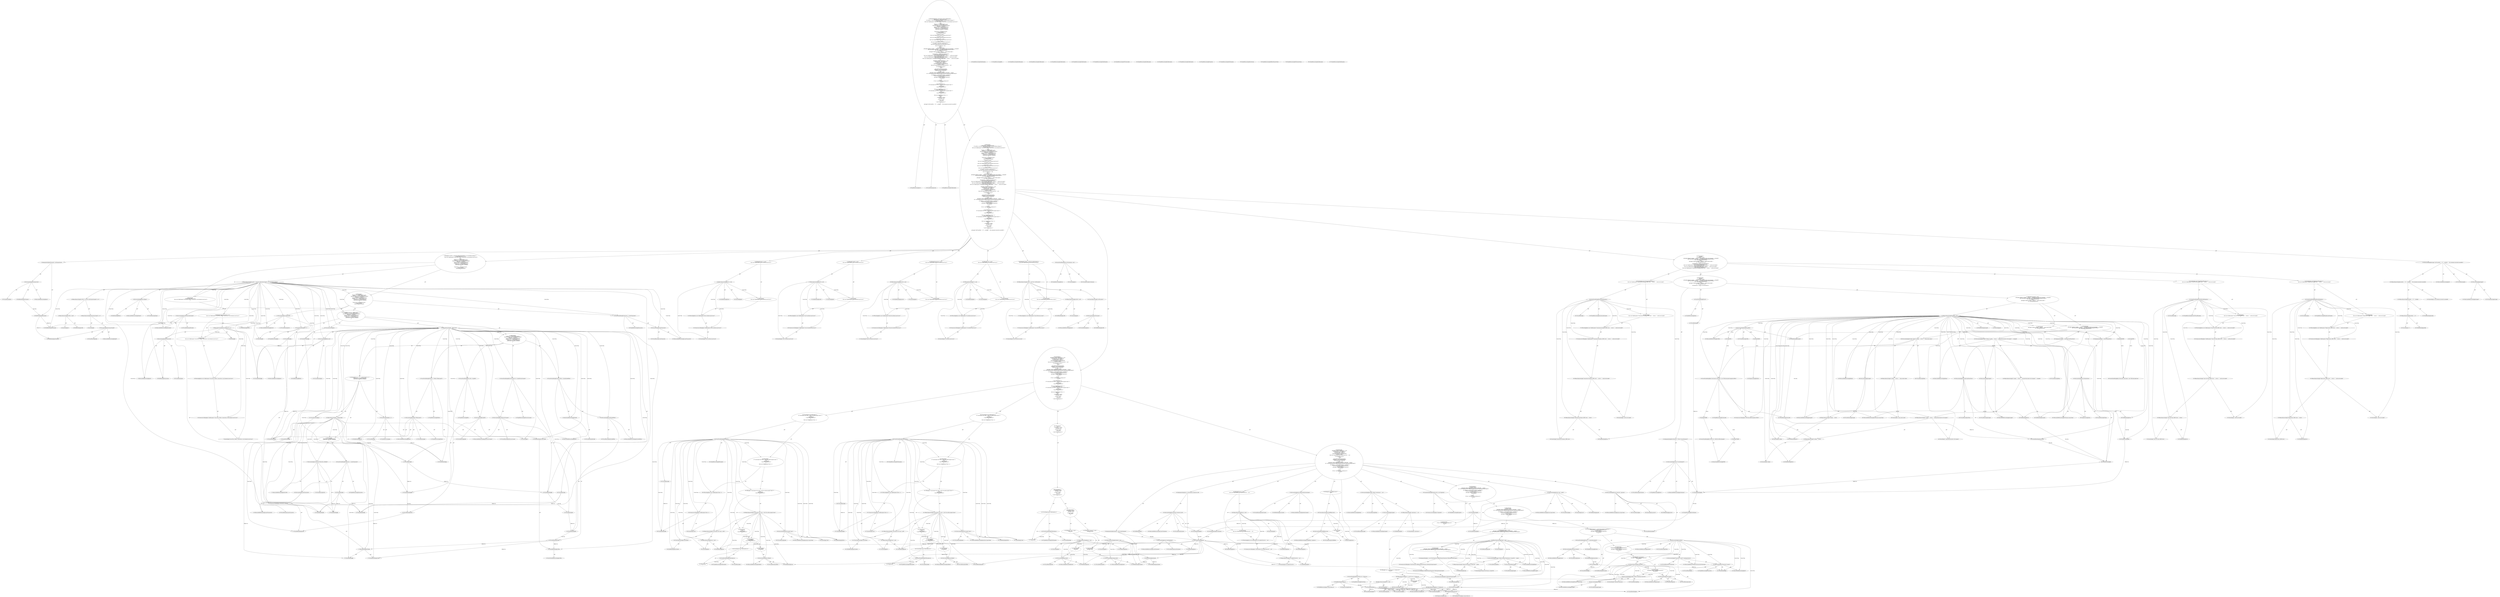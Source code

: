 digraph "execute#?" {
0 [label="2:CtTypeReferenceImpl@void" shape=ellipse]
1 [label="2:CtVirtualElement@execute" shape=ellipse]
2 [label="2:CtTypeReferenceImpl@TaskException" shape=ellipse]
3 [label="3:CtFieldWriteImpl@sqlCommand" shape=ellipse]
4 [label="3:CtExecutableReferenceImpl@trim()" shape=ellipse]
5 [label="3:CtVirtualElement@trim" shape=ellipse]
6 [label="3:CtFieldReadImpl@sqlCommand" shape=ellipse]
7 [label="3:CtInvocationImpl@sqlCommand.trim()" shape=ellipse]
8 [label="3:CtAssignmentImpl@sqlCommand = sqlCommand.trim()" shape=ellipse]
9 [label="4:CtFieldReadImpl@srcFile" shape=ellipse]
10 [label="4:CtLiteralImpl@null" shape=ellipse]
11 [label="4:CtBinaryOperatorImpl@(srcFile == null)" shape=ellipse]
12 [label="4:CtExecutableReferenceImpl@length()" shape=ellipse]
13 [label="4:CtVirtualElement@length" shape=ellipse]
14 [label="4:CtFieldReadImpl@sqlCommand" shape=ellipse]
15 [label="4:CtInvocationImpl@sqlCommand.length()" shape=ellipse]
16 [label="4:CtLiteralImpl@0" shape=ellipse]
17 [label="4:CtBinaryOperatorImpl@(sqlCommand.length() == 0)" shape=ellipse]
18 [label="4:CtBinaryOperatorImpl@((srcFile == null) && (sqlCommand.length() == 0))" shape=ellipse]
19 [label="4:CtExecutableReferenceImpl@isEmpty()" shape=ellipse]
20 [label="4:CtVirtualElement@isEmpty" shape=ellipse]
21 [label="4:CtFieldReadImpl@filesets" shape=ellipse]
22 [label="4:CtInvocationImpl@filesets.isEmpty()" shape=ellipse]
23 [label="4:CtBinaryOperatorImpl@((srcFile == null) && (sqlCommand.length() == 0)) && filesets.isEmpty()" shape=ellipse]
24 [label="5:CtExecutableReferenceImpl@size()" shape=ellipse]
25 [label="5:CtVirtualElement@size" shape=ellipse]
26 [label="5:CtFieldReadImpl@transactions" shape=ellipse]
27 [label="5:CtInvocationImpl@transactions.size()" shape=ellipse]
28 [label="5:CtLiteralImpl@0" shape=ellipse]
29 [label="5:CtBinaryOperatorImpl@transactions.size() == 0" shape=ellipse]
30 [label="6:CtTypeReferenceImpl@TaskException" shape=ellipse]
31 [label="7:CtLiteralImpl@\"Source file or fileset, transactions or sql statement must be set!\"" shape=ellipse]
32 [label="6:CtConstructorCallImpl@new TaskException(\"Source file or fileset, transactions or sql statement must be set!\")" shape=ellipse]
33 [label="6:CtThrowImpl@throw new TaskException(\"Source file or fileset, transactions or sql statement must be set!\")" shape=ellipse]
34 [label="5:CtBlockImpl@\{
    throw new TaskException(\"Source file or fileset, transactions or sql statement must be set!\");
\}" shape=ellipse]
35 [label="5:CtIfImpl@if (transactions.size() == 0) \{
    throw new TaskException(\"Source file or fileset, transactions or sql statement must be set!\");
\}" shape=ellipse]
36 [label="4:CtBlockImpl@\{
    if (transactions.size() == 0) \{
        throw new TaskException(\"Source file or fileset, transactions or sql statement must be set!\");
    \}
\}" shape=ellipse]
37 [label="10:CtTypeReferenceImpl@int" shape=ellipse]
38 [label="10:CtLiteralImpl@0" shape=ellipse]
39 [label="10:CtVirtualElement@i" shape=ellipse]
40 [label="10:CtLocalVariableImpl@int i = 0" shape=ellipse]
41 [label="10:CtVariableReadImpl@i" shape=ellipse]
42 [label="10:CtExecutableReferenceImpl@size()" shape=ellipse]
43 [label="10:CtVirtualElement@size" shape=ellipse]
44 [label="10:CtFieldReadImpl@filesets" shape=ellipse]
45 [label="10:CtInvocationImpl@filesets.size()" shape=ellipse]
46 [label="10:CtBinaryOperatorImpl@i < filesets.size()" shape=ellipse]
47 [label="10:CtVariableWriteImpl@i" shape=ellipse]
48 [label="10:CtUnaryOperatorImpl@i++" shape=ellipse]
49 [label="11:CtTypeReferenceImpl@FileSet" shape=ellipse]
50 [label="11:CtExecutableReferenceImpl@get(int)" shape=ellipse]
51 [label="11:CtVirtualElement@get" shape=ellipse]
52 [label="11:CtFieldReadImpl@filesets" shape=ellipse]
53 [label="11:CtVariableReadImpl@i" shape=ellipse]
54 [label="11:CtInvocationImpl@((FileSet) (filesets.get(i)))" shape=ellipse]
55 [label="11:CtTypeReferenceImpl@FileSet" shape=ellipse]
56 [label="11:CtVirtualElement@fs" shape=ellipse]
57 [label="11:CtLocalVariableImpl@FileSet fs = ((FileSet) (filesets.get(i)))" shape=ellipse]
58 [label="12:CtTypeReferenceImpl@DirectoryScanner" shape=ellipse]
59 [label="12:CtExecutableReferenceImpl@getDirectoryScanner()" shape=ellipse]
60 [label="12:CtVirtualElement@getDirectoryScanner" shape=ellipse]
61 [label="12:CtVariableReadImpl@fs" shape=ellipse]
62 [label="12:CtInvocationImpl@fs.getDirectoryScanner()" shape=ellipse]
63 [label="12:CtVirtualElement@ds" shape=ellipse]
64 [label="12:CtLocalVariableImpl@DirectoryScanner ds = fs.getDirectoryScanner()" shape=ellipse]
65 [label="13:CtTypeReferenceImpl@File" shape=ellipse]
66 [label="13:CtExecutableReferenceImpl@getDir()" shape=ellipse]
67 [label="13:CtVirtualElement@getDir" shape=ellipse]
68 [label="13:CtVariableReadImpl@fs" shape=ellipse]
69 [label="13:CtInvocationImpl@fs.getDir()" shape=ellipse]
70 [label="13:CtVirtualElement@srcDir" shape=ellipse]
71 [label="13:CtLocalVariableImpl@File srcDir = fs.getDir()" shape=ellipse]
72 [label="14:CtVirtualElement@String[]" shape=ellipse]
73 [label="14:CtArrayTypeReferenceImpl@String[]" shape=ellipse]
74 [label="14:CtExecutableReferenceImpl@getIncludedFiles()" shape=ellipse]
75 [label="14:CtVirtualElement@getIncludedFiles" shape=ellipse]
76 [label="14:CtVariableReadImpl@ds" shape=ellipse]
77 [label="14:CtInvocationImpl@ds.getIncludedFiles()" shape=ellipse]
78 [label="14:CtVirtualElement@srcFiles" shape=ellipse]
79 [label="14:CtLocalVariableImpl@String[] srcFiles = ds.getIncludedFiles()" shape=ellipse]
80 [label="15:CtTypeReferenceImpl@int" shape=ellipse]
81 [label="15:CtLiteralImpl@0" shape=ellipse]
82 [label="15:CtVirtualElement@j" shape=ellipse]
83 [label="15:CtLocalVariableImpl@int j = 0" shape=ellipse]
84 [label="15:CtVariableReadImpl@j" shape=ellipse]
85 [label="15:CtVariableReadImpl@srcFiles" shape=ellipse]
86 [label="15:CtLocalVariableReferenceImpl@srcFiles" shape=ellipse]
87 [label="15:CtFieldReadImpl@srcFiles.length" shape=ellipse]
88 [label="15:CtBinaryOperatorImpl@j < srcFiles.length" shape=ellipse]
89 [label="15:CtVariableWriteImpl@j" shape=ellipse]
90 [label="15:CtUnaryOperatorImpl@j++" shape=ellipse]
91 [label="16:CtTypeReferenceImpl@Transaction" shape=ellipse]
92 [label="16:CtExecutableReferenceImpl@createTransaction()" shape=ellipse]
93 [label="16:CtVirtualElement@createTransaction" shape=ellipse]
94 [label="16:CtInvocationImpl@createTransaction()" shape=ellipse]
95 [label="16:CtVirtualElement@t" shape=ellipse]
96 [label="16:CtLocalVariableImpl@Transaction t = createTransaction()" shape=ellipse]
97 [label="17:CtExecutableReferenceImpl@setSrc(File)" shape=ellipse]
98 [label="17:CtVirtualElement@setSrc" shape=ellipse]
99 [label="17:CtVariableReadImpl@t" shape=ellipse]
100 [label="17:CtTypeReferenceImpl@File" shape=ellipse]
101 [label="17:CtVariableReadImpl@srcDir" shape=ellipse]
102 [label="17:CtVariableReadImpl@srcFiles" shape=ellipse]
103 [label="17:CtVariableReadImpl@j" shape=ellipse]
104 [label="17:CtArrayReadImpl@srcFiles[j]" shape=ellipse]
105 [label="17:CtConstructorCallImpl@new File(srcDir, srcFiles[j])" shape=ellipse]
106 [label="17:CtInvocationImpl@t.setSrc(new File(srcDir, srcFiles[j]))" shape=ellipse]
107 [label="15:CtBlockImpl@\{
    Transaction t = createTransaction();
    t.setSrc(new File(srcDir, srcFiles[j]));
\}" shape=ellipse]
108 [label="15:CtForImpl@for (int j = 0; j < srcFiles.length; j++) \{
    Transaction t = createTransaction();
    t.setSrc(new File(srcDir, srcFiles[j]));
\}" shape=ellipse]
109 [label="10:CtBlockImpl@\{
    FileSet fs = ((FileSet) (filesets.get(i)));
    DirectoryScanner ds = fs.getDirectoryScanner();
    File srcDir = fs.getDir();
    String[] srcFiles = ds.getIncludedFiles();
    for (int j = 0; j < srcFiles.length; j++) \{
        Transaction t = createTransaction();
        t.setSrc(new File(srcDir, srcFiles[j]));
    \}
\}" shape=ellipse]
110 [label="10:CtForImpl@for (int i = 0; i < filesets.size(); i++) \{
    FileSet fs = ((FileSet) (filesets.get(i)));
    DirectoryScanner ds = fs.getDirectoryScanner();
    File srcDir = fs.getDir();
    String[] srcFiles = ds.getIncludedFiles();
    for (int j = 0; j < srcFiles.length; j++) \{
        Transaction t = createTransaction();
        t.setSrc(new File(srcDir, srcFiles[j]));
    \}
\}" shape=ellipse]
111 [label="20:CtTypeReferenceImpl@Transaction" shape=ellipse]
112 [label="20:CtExecutableReferenceImpl@createTransaction()" shape=ellipse]
113 [label="20:CtVirtualElement@createTransaction" shape=ellipse]
114 [label="20:CtInvocationImpl@createTransaction()" shape=ellipse]
115 [label="20:CtVirtualElement@t" shape=ellipse]
116 [label="20:CtLocalVariableImpl@Transaction t = createTransaction()" shape=ellipse]
117 [label="21:CtExecutableReferenceImpl@setSrc()" shape=ellipse]
118 [label="21:CtVirtualElement@setSrc" shape=ellipse]
119 [label="21:CtVariableReadImpl@t" shape=ellipse]
120 [label="21:CtFieldReadImpl@srcFile" shape=ellipse]
121 [label="21:CtInvocationImpl@t.setSrc(srcFile)" shape=ellipse]
122 [label="22:CtExecutableReferenceImpl@addContent()" shape=ellipse]
123 [label="22:CtVirtualElement@addContent" shape=ellipse]
124 [label="22:CtVariableReadImpl@t" shape=ellipse]
125 [label="22:CtFieldReadImpl@sqlCommand" shape=ellipse]
126 [label="22:CtInvocationImpl@t.addContent(sqlCommand)" shape=ellipse]
127 [label="9:CtBlockImpl@\{
    for (int i = 0; i < filesets.size(); i++) \{
        FileSet fs = ((FileSet) (filesets.get(i)));
        DirectoryScanner ds = fs.getDirectoryScanner();
        File srcDir = fs.getDir();
        String[] srcFiles = ds.getIncludedFiles();
        for (int j = 0; j < srcFiles.length; j++) \{
            Transaction t = createTransaction();
            t.setSrc(new File(srcDir, srcFiles[j]));
        \}
    \}
    Transaction t = createTransaction();
    t.setSrc(srcFile);
    t.addContent(sqlCommand);
\}" shape=ellipse]
128 [label="4:CtIfImpl@if (((srcFile == null) && (sqlCommand.length() == 0)) && filesets.isEmpty()) \{
    if (transactions.size() == 0) \{
        throw new TaskException(\"Source file or fileset, transactions or sql statement must be set!\");
    \}
\} else \{
    for (int i = 0; i < filesets.size(); i++) \{
        FileSet fs = ((FileSet) (filesets.get(i)));
        DirectoryScanner ds = fs.getDirectoryScanner();
        File srcDir = fs.getDir();
        String[] srcFiles = ds.getIncludedFiles();
        for (int j = 0; j < srcFiles.length; j++) \{
            Transaction t = createTransaction();
            t.setSrc(new File(srcDir, srcFiles[j]));
        \}
    \}
    Transaction t = createTransaction();
    t.setSrc(srcFile);
    t.addContent(sqlCommand);
\}" shape=ellipse]
129 [label="24:CtFieldReadImpl@driver" shape=ellipse]
130 [label="24:CtLiteralImpl@null" shape=ellipse]
131 [label="24:CtBinaryOperatorImpl@driver == null" shape=ellipse]
132 [label="25:CtTypeReferenceImpl@TaskException" shape=ellipse]
133 [label="25:CtLiteralImpl@\"Driver attribute must be set!\"" shape=ellipse]
134 [label="25:CtConstructorCallImpl@new TaskException(\"Driver attribute must be set!\")" shape=ellipse]
135 [label="25:CtThrowImpl@throw new TaskException(\"Driver attribute must be set!\")" shape=ellipse]
136 [label="24:CtBlockImpl@\{
    throw new TaskException(\"Driver attribute must be set!\");
\}" shape=ellipse]
137 [label="24:CtIfImpl@if (driver == null) \{
    throw new TaskException(\"Driver attribute must be set!\");
\}" shape=ellipse]
138 [label="27:CtFieldReadImpl@userId" shape=ellipse]
139 [label="27:CtLiteralImpl@null" shape=ellipse]
140 [label="27:CtBinaryOperatorImpl@userId == null" shape=ellipse]
141 [label="28:CtTypeReferenceImpl@TaskException" shape=ellipse]
142 [label="28:CtLiteralImpl@\"User Id attribute must be set!\"" shape=ellipse]
143 [label="28:CtConstructorCallImpl@new TaskException(\"User Id attribute must be set!\")" shape=ellipse]
144 [label="28:CtThrowImpl@throw new TaskException(\"User Id attribute must be set!\")" shape=ellipse]
145 [label="27:CtBlockImpl@\{
    throw new TaskException(\"User Id attribute must be set!\");
\}" shape=ellipse]
146 [label="27:CtIfImpl@if (userId == null) \{
    throw new TaskException(\"User Id attribute must be set!\");
\}" shape=ellipse]
147 [label="30:CtFieldReadImpl@password" shape=ellipse]
148 [label="30:CtLiteralImpl@null" shape=ellipse]
149 [label="30:CtBinaryOperatorImpl@password == null" shape=ellipse]
150 [label="31:CtTypeReferenceImpl@TaskException" shape=ellipse]
151 [label="31:CtLiteralImpl@\"Password attribute must be set!\"" shape=ellipse]
152 [label="31:CtConstructorCallImpl@new TaskException(\"Password attribute must be set!\")" shape=ellipse]
153 [label="31:CtThrowImpl@throw new TaskException(\"Password attribute must be set!\")" shape=ellipse]
154 [label="30:CtBlockImpl@\{
    throw new TaskException(\"Password attribute must be set!\");
\}" shape=ellipse]
155 [label="30:CtIfImpl@if (password == null) \{
    throw new TaskException(\"Password attribute must be set!\");
\}" shape=ellipse]
156 [label="33:CtFieldReadImpl@url" shape=ellipse]
157 [label="33:CtLiteralImpl@null" shape=ellipse]
158 [label="33:CtBinaryOperatorImpl@url == null" shape=ellipse]
159 [label="34:CtTypeReferenceImpl@TaskException" shape=ellipse]
160 [label="34:CtLiteralImpl@\"Url attribute must be set!\"" shape=ellipse]
161 [label="34:CtConstructorCallImpl@new TaskException(\"Url attribute must be set!\")" shape=ellipse]
162 [label="34:CtThrowImpl@throw new TaskException(\"Url attribute must be set!\")" shape=ellipse]
163 [label="33:CtBlockImpl@\{
    throw new TaskException(\"Url attribute must be set!\");
\}" shape=ellipse]
164 [label="33:CtIfImpl@if (url == null) \{
    throw new TaskException(\"Url attribute must be set!\");
\}" shape=ellipse]
165 [label="36:CtFieldReadImpl@srcFile" shape=ellipse]
166 [label="36:CtLiteralImpl@null" shape=ellipse]
167 [label="36:CtBinaryOperatorImpl@(srcFile != null)" shape=ellipse]
168 [label="36:CtExecutableReferenceImpl@exists()" shape=ellipse]
169 [label="36:CtVirtualElement@exists" shape=ellipse]
170 [label="36:CtFieldReadImpl@srcFile" shape=ellipse]
171 [label="36:CtInvocationImpl@srcFile.exists()" shape=ellipse]
172 [label="36:CtUnaryOperatorImpl@(!srcFile.exists())" shape=ellipse]
173 [label="36:CtBinaryOperatorImpl@(srcFile != null) && (!srcFile.exists())" shape=ellipse]
174 [label="37:CtTypeReferenceImpl@TaskException" shape=ellipse]
175 [label="37:CtLiteralImpl@\"Source file does not exist!\"" shape=ellipse]
176 [label="37:CtConstructorCallImpl@new TaskException(\"Source file does not exist!\")" shape=ellipse]
177 [label="37:CtThrowImpl@throw new TaskException(\"Source file does not exist!\")" shape=ellipse]
178 [label="36:CtBlockImpl@\{
    throw new TaskException(\"Source file does not exist!\");
\}" shape=ellipse]
179 [label="36:CtIfImpl@if ((srcFile != null) && (!srcFile.exists())) \{
    throw new TaskException(\"Source file does not exist!\");
\}" shape=ellipse]
180 [label="39:CtTypeReferenceImpl@Driver" shape=ellipse]
181 [label="39:CtLiteralImpl@null" shape=ellipse]
182 [label="39:CtVirtualElement@driverInstance" shape=ellipse]
183 [label="39:CtLocalVariableImpl@Driver driverInstance = null" shape=ellipse]
184 [label="41:CtTypeReferenceImpl@Class" shape=ellipse]
185 [label="41:CtVirtualElement@dc" shape=ellipse]
186 [label="41:CtLocalVariableImpl@Class dc" shape=ellipse]
187 [label="42:CtFieldReadImpl@classpath" shape=ellipse]
188 [label="42:CtLiteralImpl@null" shape=ellipse]
189 [label="42:CtBinaryOperatorImpl@classpath != null" shape=ellipse]
190 [label="44:CtExecutableReferenceImpl@debug()" shape=ellipse]
191 [label="43:CtVirtualElement@debug" shape=ellipse]
192 [label="43:CtExecutableReferenceImpl@getLogger()" shape=ellipse]
193 [label="43:CtVirtualElement@getLogger" shape=ellipse]
194 [label="43:CtInvocationImpl@getLogger()" shape=ellipse]
195 [label="44:CtLiteralImpl@\"Loading \"" shape=ellipse]
196 [label="44:CtFieldReadImpl@driver" shape=ellipse]
197 [label="44:CtBinaryOperatorImpl@(\"Loading \" + driver)" shape=ellipse]
198 [label="44:CtLiteralImpl@\" using AntClassLoader with classpath \"" shape=ellipse]
199 [label="44:CtBinaryOperatorImpl@((\"Loading \" + driver) + \" using AntClassLoader with classpath \")" shape=ellipse]
200 [label="44:CtFieldReadImpl@classpath" shape=ellipse]
201 [label="44:CtBinaryOperatorImpl@((\"Loading \" + driver) + \" using AntClassLoader with classpath \") + classpath" shape=ellipse]
202 [label="43:CtInvocationImpl@getLogger().debug(((\"Loading \" + driver) + \" using AntClassLoader with classpath \") + classpath)" shape=ellipse]
203 [label="45:CtTypeReferenceImpl@ClassLoader" shape=ellipse]
204 [label="45:CtTypeReferenceImpl@URLClassLoader" shape=ellipse]
205 [label="45:CtExecutableReferenceImpl@toURLs()" shape=ellipse]
206 [label="45:CtVirtualElement@toURLs" shape=ellipse]
207 [label="45:CtFieldReadImpl@classpath" shape=ellipse]
208 [label="45:CtInvocationImpl@classpath.toURLs()" shape=ellipse]
209 [label="45:CtConstructorCallImpl@new URLClassLoader(classpath.toURLs())" shape=ellipse]
210 [label="45:CtVirtualElement@classLoader" shape=ellipse]
211 [label="45:CtLocalVariableImpl@final ClassLoader classLoader = new URLClassLoader(classpath.toURLs())" shape=ellipse]
212 [label="46:CtVariableWriteImpl@dc" shape=ellipse]
213 [label="46:CtExecutableReferenceImpl@loadClass(java.lang.String)" shape=ellipse]
214 [label="46:CtVirtualElement@loadClass" shape=ellipse]
215 [label="46:CtVariableReadImpl@classLoader" shape=ellipse]
216 [label="46:CtFieldReadImpl@driver" shape=ellipse]
217 [label="46:CtInvocationImpl@classLoader.loadClass(driver)" shape=ellipse]
218 [label="46:CtAssignmentImpl@dc = classLoader.loadClass(driver)" shape=ellipse]
219 [label="42:CtBlockImpl@\{
    getLogger().debug(((\"Loading \" + driver) + \" using AntClassLoader with classpath \") + classpath);
    final ClassLoader classLoader = new URLClassLoader(classpath.toURLs());
    dc = classLoader.loadClass(driver);
\}" shape=ellipse]
220 [label="48:CtExecutableReferenceImpl@debug()" shape=ellipse]
221 [label="48:CtVirtualElement@debug" shape=ellipse]
222 [label="48:CtExecutableReferenceImpl@getLogger()" shape=ellipse]
223 [label="48:CtVirtualElement@getLogger" shape=ellipse]
224 [label="48:CtInvocationImpl@getLogger()" shape=ellipse]
225 [label="48:CtLiteralImpl@\"Loading \"" shape=ellipse]
226 [label="48:CtFieldReadImpl@driver" shape=ellipse]
227 [label="48:CtBinaryOperatorImpl@(\"Loading \" + driver)" shape=ellipse]
228 [label="48:CtLiteralImpl@\" using system loader.\"" shape=ellipse]
229 [label="48:CtBinaryOperatorImpl@(\"Loading \" + driver) + \" using system loader.\"" shape=ellipse]
230 [label="48:CtInvocationImpl@getLogger().debug((\"Loading \" + driver) + \" using system loader.\")" shape=ellipse]
231 [label="49:CtVariableWriteImpl@dc" shape=ellipse]
232 [label="49:CtExecutableReferenceImpl@forName(java.lang.String)" shape=ellipse]
233 [label="49:CtVirtualElement@forName" shape=ellipse]
234 [label="49:CtTypeAccessImpl@Class" shape=ellipse]
235 [label="49:CtFieldReadImpl@driver" shape=ellipse]
236 [label="49:CtInvocationImpl@Class.forName(driver)" shape=ellipse]
237 [label="49:CtAssignmentImpl@dc = Class.forName(driver)" shape=ellipse]
238 [label="47:CtBlockImpl@\{
    getLogger().debug((\"Loading \" + driver) + \" using system loader.\");
    dc = Class.forName(driver);
\}" shape=ellipse]
239 [label="42:CtIfImpl@if (classpath != null) \{
    getLogger().debug(((\"Loading \" + driver) + \" using AntClassLoader with classpath \") + classpath);
    final ClassLoader classLoader = new URLClassLoader(classpath.toURLs());
    dc = classLoader.loadClass(driver);
\} else \{
    getLogger().debug((\"Loading \" + driver) + \" using system loader.\");
    dc = Class.forName(driver);
\}" shape=ellipse]
240 [label="51:CtVariableWriteImpl@driverInstance" shape=ellipse]
241 [label="51:CtExecutableReferenceImpl@newInstance()" shape=ellipse]
242 [label="51:CtVirtualElement@newInstance" shape=ellipse]
243 [label="51:CtVariableReadImpl@dc" shape=ellipse]
244 [label="51:CtInvocationImpl@((Driver) (dc.newInstance()))" shape=ellipse]
245 [label="51:CtTypeReferenceImpl@Driver" shape=ellipse]
246 [label="51:CtAssignmentImpl@driverInstance = ((Driver) (dc.newInstance()))" shape=ellipse]
247 [label="40:CtBlockImpl@\{
    Class dc;
    if (classpath != null) \{
        getLogger().debug(((\"Loading \" + driver) + \" using AntClassLoader with classpath \") + classpath);
        final ClassLoader classLoader = new URLClassLoader(classpath.toURLs());
        dc = classLoader.loadClass(driver);
    \} else \{
        getLogger().debug((\"Loading \" + driver) + \" using system loader.\");
        dc = Class.forName(driver);
    \}
    driverInstance = ((Driver) (dc.newInstance()));
\}" shape=ellipse]
248 [label="52:CtVirtualElement@e" shape=ellipse]
249 [label="52:CtTypeReferenceImpl@ClassNotFoundException" shape=ellipse]
250 [label="52:CtCatchVariableImpl@ClassNotFoundException e" shape=ellipse]
251 [label="53:CtTypeReferenceImpl@TaskException" shape=ellipse]
252 [label="53:CtLiteralImpl@\"Class Not Found: JDBC driver \"" shape=ellipse]
253 [label="53:CtFieldReadImpl@driver" shape=ellipse]
254 [label="53:CtBinaryOperatorImpl@(\"Class Not Found: JDBC driver \" + driver)" shape=ellipse]
255 [label="53:CtLiteralImpl@\" could not be loaded\"" shape=ellipse]
256 [label="53:CtBinaryOperatorImpl@(\"Class Not Found: JDBC driver \" + driver) + \" could not be loaded\"" shape=ellipse]
257 [label="53:CtConstructorCallImpl@new TaskException((\"Class Not Found: JDBC driver \" + driver) + \" could not be loaded\")" shape=ellipse]
258 [label="53:CtThrowImpl@throw new TaskException((\"Class Not Found: JDBC driver \" + driver) + \" could not be loaded\")" shape=ellipse]
259 [label="52:CtBlockImpl@\{
    throw new TaskException((\"Class Not Found: JDBC driver \" + driver) + \" could not be loaded\");
\}" shape=ellipse]
260 [label="52:CtCatchImpl@ catch (ClassNotFoundException e) \{
    throw new TaskException((\"Class Not Found: JDBC driver \" + driver) + \" could not be loaded\");
\}" shape=ellipse]
261 [label="54:CtVirtualElement@e" shape=ellipse]
262 [label="54:CtTypeReferenceImpl@IllegalAccessException" shape=ellipse]
263 [label="54:CtCatchVariableImpl@IllegalAccessException e" shape=ellipse]
264 [label="55:CtTypeReferenceImpl@TaskException" shape=ellipse]
265 [label="55:CtLiteralImpl@\"Illegal Access: JDBC driver \"" shape=ellipse]
266 [label="55:CtFieldReadImpl@driver" shape=ellipse]
267 [label="55:CtBinaryOperatorImpl@(\"Illegal Access: JDBC driver \" + driver)" shape=ellipse]
268 [label="55:CtLiteralImpl@\" could not be loaded\"" shape=ellipse]
269 [label="55:CtBinaryOperatorImpl@(\"Illegal Access: JDBC driver \" + driver) + \" could not be loaded\"" shape=ellipse]
270 [label="55:CtConstructorCallImpl@new TaskException((\"Illegal Access: JDBC driver \" + driver) + \" could not be loaded\")" shape=ellipse]
271 [label="55:CtThrowImpl@throw new TaskException((\"Illegal Access: JDBC driver \" + driver) + \" could not be loaded\")" shape=ellipse]
272 [label="54:CtBlockImpl@\{
    throw new TaskException((\"Illegal Access: JDBC driver \" + driver) + \" could not be loaded\");
\}" shape=ellipse]
273 [label="54:CtCatchImpl@ catch (IllegalAccessException e) \{
    throw new TaskException((\"Illegal Access: JDBC driver \" + driver) + \" could not be loaded\");
\}" shape=ellipse]
274 [label="56:CtVirtualElement@e" shape=ellipse]
275 [label="56:CtTypeReferenceImpl@InstantiationException" shape=ellipse]
276 [label="56:CtCatchVariableImpl@InstantiationException e" shape=ellipse]
277 [label="57:CtTypeReferenceImpl@TaskException" shape=ellipse]
278 [label="58:CtLiteralImpl@\"Instantiation Exception: JDBC driver \"" shape=ellipse]
279 [label="58:CtFieldReadImpl@driver" shape=ellipse]
280 [label="58:CtBinaryOperatorImpl@(\"Instantiation Exception: JDBC driver \" + driver)" shape=ellipse]
281 [label="58:CtLiteralImpl@\" could not be loaded\"" shape=ellipse]
282 [label="58:CtBinaryOperatorImpl@(\"Instantiation Exception: JDBC driver \" + driver) + \" could not be loaded\"" shape=ellipse]
283 [label="57:CtConstructorCallImpl@new TaskException((\"Instantiation Exception: JDBC driver \" + driver) + \" could not be loaded\")" shape=ellipse]
284 [label="57:CtThrowImpl@throw new TaskException((\"Instantiation Exception: JDBC driver \" + driver) + \" could not be loaded\")" shape=ellipse]
285 [label="56:CtBlockImpl@\{
    throw new TaskException((\"Instantiation Exception: JDBC driver \" + driver) + \" could not be loaded\");
\}" shape=ellipse]
286 [label="56:CtCatchImpl@ catch (InstantiationException e) \{
    throw new TaskException((\"Instantiation Exception: JDBC driver \" + driver) + \" could not be loaded\");
\}" shape=ellipse]
287 [label="40:CtTryImpl@try \{
    Class dc;
    if (classpath != null) \{
        getLogger().debug(((\"Loading \" + driver) + \" using AntClassLoader with classpath \") + classpath);
        final ClassLoader classLoader = new URLClassLoader(classpath.toURLs());
        dc = classLoader.loadClass(driver);
    \} else \{
        getLogger().debug((\"Loading \" + driver) + \" using system loader.\");
        dc = Class.forName(driver);
    \}
    driverInstance = ((Driver) (dc.newInstance()));
\} catch (ClassNotFoundException e) \{
    throw new TaskException((\"Class Not Found: JDBC driver \" + driver) + \" could not be loaded\");
\} catch (IllegalAccessException e) \{
    throw new TaskException((\"Illegal Access: JDBC driver \" + driver) + \" could not be loaded\");
\} catch (InstantiationException e) \{
    throw new TaskException((\"Instantiation Exception: JDBC driver \" + driver) + \" could not be loaded\");
\}" shape=ellipse]
288 [label="61:CtExecutableReferenceImpl@debug()" shape=ellipse]
289 [label="61:CtVirtualElement@debug" shape=ellipse]
290 [label="61:CtExecutableReferenceImpl@getLogger()" shape=ellipse]
291 [label="61:CtVirtualElement@getLogger" shape=ellipse]
292 [label="61:CtInvocationImpl@getLogger()" shape=ellipse]
293 [label="61:CtLiteralImpl@\"connecting to \"" shape=ellipse]
294 [label="61:CtFieldReadImpl@url" shape=ellipse]
295 [label="61:CtBinaryOperatorImpl@\"connecting to \" + url" shape=ellipse]
296 [label="61:CtInvocationImpl@getLogger().debug(\"connecting to \" + url)" shape=ellipse]
297 [label="62:CtTypeReferenceImpl@Properties" shape=ellipse]
298 [label="62:CtTypeReferenceImpl@Properties" shape=ellipse]
299 [label="62:CtConstructorCallImpl@new Properties()" shape=ellipse]
300 [label="62:CtVirtualElement@info" shape=ellipse]
301 [label="62:CtLocalVariableImpl@Properties info = new Properties()" shape=ellipse]
302 [label="63:CtExecutableReferenceImpl@put(java.lang.String)" shape=ellipse]
303 [label="63:CtVirtualElement@put" shape=ellipse]
304 [label="63:CtVariableReadImpl@info" shape=ellipse]
305 [label="63:CtLiteralImpl@\"user\"" shape=ellipse]
306 [label="63:CtFieldReadImpl@userId" shape=ellipse]
307 [label="63:CtInvocationImpl@info.put(\"user\", userId)" shape=ellipse]
308 [label="64:CtExecutableReferenceImpl@put(java.lang.String)" shape=ellipse]
309 [label="64:CtVirtualElement@put" shape=ellipse]
310 [label="64:CtVariableReadImpl@info" shape=ellipse]
311 [label="64:CtLiteralImpl@\"password\"" shape=ellipse]
312 [label="64:CtFieldReadImpl@password" shape=ellipse]
313 [label="64:CtInvocationImpl@info.put(\"password\", password)" shape=ellipse]
314 [label="65:CtFieldWriteImpl@conn" shape=ellipse]
315 [label="65:CtExecutableReferenceImpl@connect(Properties)" shape=ellipse]
316 [label="65:CtVirtualElement@connect" shape=ellipse]
317 [label="65:CtVariableReadImpl@driverInstance" shape=ellipse]
318 [label="65:CtFieldReadImpl@url" shape=ellipse]
319 [label="65:CtVariableReadImpl@info" shape=ellipse]
320 [label="65:CtInvocationImpl@driverInstance.connect(url, info)" shape=ellipse]
321 [label="65:CtAssignmentImpl@conn = driverInstance.connect(url, info)" shape=ellipse]
322 [label="66:CtFieldReadImpl@conn" shape=ellipse]
323 [label="66:CtLiteralImpl@null" shape=ellipse]
324 [label="66:CtBinaryOperatorImpl@conn == null" shape=ellipse]
325 [label="67:CtTypeReferenceImpl@SQLException" shape=ellipse]
326 [label="67:CtLiteralImpl@\"No suitable Driver for \"" shape=ellipse]
327 [label="67:CtFieldReadImpl@url" shape=ellipse]
328 [label="67:CtBinaryOperatorImpl@\"No suitable Driver for \" + url" shape=ellipse]
329 [label="67:CtConstructorCallImpl@new SQLException(\"No suitable Driver for \" + url)" shape=ellipse]
330 [label="67:CtThrowImpl@throw new SQLException(\"No suitable Driver for \" + url)" shape=ellipse]
331 [label="66:CtBlockImpl@\{
    throw new SQLException(\"No suitable Driver for \" + url);
\}" shape=ellipse]
332 [label="66:CtIfImpl@if (conn == null) \{
    throw new SQLException(\"No suitable Driver for \" + url);
\}" shape=ellipse]
333 [label="69:CtExecutableReferenceImpl@isValidRdbms(<unknown>)" shape=ellipse]
334 [label="69:CtVirtualElement@isValidRdbms" shape=ellipse]
335 [label="69:CtFieldReadImpl@conn" shape=ellipse]
336 [label="69:CtInvocationImpl@isValidRdbms(conn)" shape=ellipse]
337 [label="69:CtUnaryOperatorImpl@!isValidRdbms(conn)" shape=ellipse]
338 [label="70:CtReturnImpl@return" shape=ellipse]
339 [label="69:CtBlockImpl@\{
    return;
\}" shape=ellipse]
340 [label="69:CtIfImpl@if (!isValidRdbms(conn)) \{
    return;
\}" shape=ellipse]
341 [label="72:CtExecutableReferenceImpl@setAutoCommit()" shape=ellipse]
342 [label="72:CtVirtualElement@setAutoCommit" shape=ellipse]
343 [label="72:CtFieldReadImpl@conn" shape=ellipse]
344 [label="72:CtFieldReadImpl@autocommit" shape=ellipse]
345 [label="72:CtInvocationImpl@conn.setAutoCommit(autocommit)" shape=ellipse]
346 [label="73:CtFieldWriteImpl@statement" shape=ellipse]
347 [label="73:CtExecutableReferenceImpl@createStatement()" shape=ellipse]
348 [label="73:CtVirtualElement@createStatement" shape=ellipse]
349 [label="73:CtFieldReadImpl@conn" shape=ellipse]
350 [label="73:CtInvocationImpl@conn.createStatement()" shape=ellipse]
351 [label="73:CtAssignmentImpl@statement = conn.createStatement()" shape=ellipse]
352 [label="74:CtTypeReferenceImpl@PrintStream" shape=ellipse]
353 [label="74:CtTypeAccessImpl@System" shape=ellipse]
354 [label="74:CtFieldReadImpl@System.out" shape=ellipse]
355 [label="74:CtFieldReferenceImpl@java.lang.System.out" shape=ellipse]
356 [label="74:CtVirtualElement@out" shape=ellipse]
357 [label="74:CtLocalVariableImpl@PrintStream out = System.out" shape=ellipse]
358 [label="76:CtFieldReadImpl@output" shape=ellipse]
359 [label="76:CtLiteralImpl@null" shape=ellipse]
360 [label="76:CtBinaryOperatorImpl@output != null" shape=ellipse]
361 [label="77:CtExecutableReferenceImpl@debug()" shape=ellipse]
362 [label="77:CtVirtualElement@debug" shape=ellipse]
363 [label="77:CtExecutableReferenceImpl@getLogger()" shape=ellipse]
364 [label="77:CtVirtualElement@getLogger" shape=ellipse]
365 [label="77:CtInvocationImpl@getLogger()" shape=ellipse]
366 [label="77:CtLiteralImpl@\"Opening PrintStream to output file \"" shape=ellipse]
367 [label="77:CtFieldReadImpl@output" shape=ellipse]
368 [label="77:CtBinaryOperatorImpl@\"Opening PrintStream to output file \" + output" shape=ellipse]
369 [label="77:CtInvocationImpl@getLogger().debug(\"Opening PrintStream to output file \" + output)" shape=ellipse]
370 [label="78:CtVariableWriteImpl@out" shape=ellipse]
371 [label="78:CtTypeReferenceImpl@PrintStream" shape=ellipse]
372 [label="78:CtTypeReferenceImpl@BufferedOutputStream" shape=ellipse]
373 [label="78:CtTypeReferenceImpl@FileOutputStream" shape=ellipse]
374 [label="78:CtFieldReadImpl@output" shape=ellipse]
375 [label="78:CtConstructorCallImpl@new FileOutputStream(output)" shape=ellipse]
376 [label="78:CtConstructorCallImpl@new BufferedOutputStream(new FileOutputStream(output))" shape=ellipse]
377 [label="78:CtConstructorCallImpl@new PrintStream(new BufferedOutputStream(new FileOutputStream(output)))" shape=ellipse]
378 [label="78:CtAssignmentImpl@out = new PrintStream(new BufferedOutputStream(new FileOutputStream(output)))" shape=ellipse]
379 [label="76:CtBlockImpl@\{
    getLogger().debug(\"Opening PrintStream to output file \" + output);
    out = new PrintStream(new BufferedOutputStream(new FileOutputStream(output)));
\}" shape=ellipse]
380 [label="76:CtIfImpl@if (output != null) \{
    getLogger().debug(\"Opening PrintStream to output file \" + output);
    out = new PrintStream(new BufferedOutputStream(new FileOutputStream(output)));
\}" shape=ellipse]
381 [label="80:CtTypeReferenceImpl@Iterator" shape=ellipse]
382 [label="80:CtExecutableReferenceImpl@iterator()" shape=ellipse]
383 [label="80:CtVirtualElement@iterator" shape=ellipse]
384 [label="80:CtFieldReadImpl@transactions" shape=ellipse]
385 [label="80:CtInvocationImpl@transactions.iterator()" shape=ellipse]
386 [label="80:CtVirtualElement@e" shape=ellipse]
387 [label="80:CtLocalVariableImpl@Iterator e = transactions.iterator()" shape=ellipse]
388 [label="80:CtExecutableReferenceImpl@hasNext()" shape=ellipse]
389 [label="80:CtVirtualElement@hasNext" shape=ellipse]
390 [label="80:CtVariableReadImpl@e" shape=ellipse]
391 [label="80:CtInvocationImpl@e.hasNext()" shape=ellipse]
392 [label="81:CtExecutableReferenceImpl@runTransaction(PrintStream)" shape=ellipse]
393 [label="81:CtVirtualElement@runTransaction" shape=ellipse]
394 [label="81:CtExecutableReferenceImpl@next()" shape=ellipse]
395 [label="81:CtVirtualElement@next" shape=ellipse]
396 [label="81:CtVariableReadImpl@e" shape=ellipse]
397 [label="81:CtInvocationImpl@((Transaction) (e.next()))" shape=ellipse]
398 [label="81:CtTypeReferenceImpl@Transaction" shape=ellipse]
399 [label="81:CtVariableReadImpl@out" shape=ellipse]
400 [label="81:CtInvocationImpl@((Transaction) (e.next())).runTransaction(out)" shape=ellipse]
401 [label="82:CtFieldReadImpl@autocommit" shape=ellipse]
402 [label="82:CtUnaryOperatorImpl@!autocommit" shape=ellipse]
403 [label="83:CtExecutableReferenceImpl@debug(java.lang.String)" shape=ellipse]
404 [label="83:CtVirtualElement@debug" shape=ellipse]
405 [label="83:CtExecutableReferenceImpl@getLogger()" shape=ellipse]
406 [label="83:CtVirtualElement@getLogger" shape=ellipse]
407 [label="83:CtInvocationImpl@getLogger()" shape=ellipse]
408 [label="83:CtLiteralImpl@\"Commiting transaction\"" shape=ellipse]
409 [label="83:CtInvocationImpl@getLogger().debug(\"Commiting transaction\")" shape=ellipse]
410 [label="84:CtExecutableReferenceImpl@commit()" shape=ellipse]
411 [label="84:CtVirtualElement@commit" shape=ellipse]
412 [label="84:CtFieldReadImpl@conn" shape=ellipse]
413 [label="84:CtInvocationImpl@conn.commit()" shape=ellipse]
414 [label="82:CtBlockImpl@\{
    getLogger().debug(\"Commiting transaction\");
    conn.commit();
\}" shape=ellipse]
415 [label="82:CtIfImpl@if (!autocommit) \{
    getLogger().debug(\"Commiting transaction\");
    conn.commit();
\}" shape=ellipse]
416 [label="80:CtBlockImpl@\{
    ((Transaction) (e.next())).runTransaction(out);
    if (!autocommit) \{
        getLogger().debug(\"Commiting transaction\");
        conn.commit();
    \}
\}" shape=ellipse]
417 [label="80:CtForImpl@for (Iterator e = transactions.iterator(); e.hasNext();) \{
    ((Transaction) (e.next())).runTransaction(out);
    if (!autocommit) \{
        getLogger().debug(\"Commiting transaction\");
        conn.commit();
    \}
\}" shape=ellipse]
418 [label="75:CtBlockImpl@\{
    if (output != null) \{
        getLogger().debug(\"Opening PrintStream to output file \" + output);
        out = new PrintStream(new BufferedOutputStream(new FileOutputStream(output)));
    \}
    for (Iterator e = transactions.iterator(); e.hasNext();) \{
        ((Transaction) (e.next())).runTransaction(out);
        if (!autocommit) \{
            getLogger().debug(\"Commiting transaction\");
            conn.commit();
        \}
    \}
\}" shape=ellipse]
419 [label="88:CtVariableReadImpl@out" shape=ellipse]
420 [label="88:CtLiteralImpl@null" shape=ellipse]
421 [label="88:CtBinaryOperatorImpl@(out != null)" shape=ellipse]
422 [label="88:CtVariableReadImpl@out" shape=ellipse]
423 [label="88:CtTypeAccessImpl@System" shape=ellipse]
424 [label="88:CtFieldReadImpl@System.out" shape=ellipse]
425 [label="88:CtFieldReferenceImpl@java.lang.System.out" shape=ellipse]
426 [label="88:CtBinaryOperatorImpl@(out != System.out)" shape=ellipse]
427 [label="88:CtBinaryOperatorImpl@(out != null) && (out != System.out)" shape=ellipse]
428 [label="89:CtExecutableReferenceImpl@close()" shape=ellipse]
429 [label="89:CtVirtualElement@close" shape=ellipse]
430 [label="89:CtVariableReadImpl@out" shape=ellipse]
431 [label="89:CtInvocationImpl@out.close()" shape=ellipse]
432 [label="88:CtBlockImpl@\{
    out.close();
\}" shape=ellipse]
433 [label="88:CtIfImpl@if ((out != null) && (out != System.out)) \{
    out.close();
\}" shape=ellipse]
434 [label="87:CtBlockImpl@\{
    if ((out != null) && (out != System.out)) \{
        out.close();
    \}
\}" shape=ellipse]
435 [label="75:CtTryImpl@try \{
    if (output != null) \{
        getLogger().debug(\"Opening PrintStream to output file \" + output);
        out = new PrintStream(new BufferedOutputStream(new FileOutputStream(output)));
    \}
    for (Iterator e = transactions.iterator(); e.hasNext();) \{
        ((Transaction) (e.next())).runTransaction(out);
        if (!autocommit) \{
            getLogger().debug(\"Commiting transaction\");
            conn.commit();
        \}
    \}
\} finally \{
    if ((out != null) && (out != System.out)) \{
        out.close();
    \}
\}" shape=ellipse]
436 [label="60:CtBlockImpl@\{
    getLogger().debug(\"connecting to \" + url);
    Properties info = new Properties();
    info.put(\"user\", userId);
    info.put(\"password\", password);
    conn = driverInstance.connect(url, info);
    if (conn == null) \{
        throw new SQLException(\"No suitable Driver for \" + url);
    \}
    if (!isValidRdbms(conn)) \{
        return;
    \}
    conn.setAutoCommit(autocommit);
    statement = conn.createStatement();
    PrintStream out = System.out;
    try \{
        if (output != null) \{
            getLogger().debug(\"Opening PrintStream to output file \" + output);
            out = new PrintStream(new BufferedOutputStream(new FileOutputStream(output)));
        \}
        for (Iterator e = transactions.iterator(); e.hasNext();) \{
            ((Transaction) (e.next())).runTransaction(out);
            if (!autocommit) \{
                getLogger().debug(\"Commiting transaction\");
                conn.commit();
            \}
        \}
    \} finally \{
        if ((out != null) && (out != System.out)) \{
            out.close();
        \}
    \}
\}" shape=ellipse]
437 [label="92:CtVirtualElement@e" shape=ellipse]
438 [label="92:CtTypeReferenceImpl@IOException" shape=ellipse]
439 [label="92:CtCatchVariableImpl@IOException e" shape=ellipse]
440 [label="93:CtFieldReadImpl@autocommit" shape=ellipse]
441 [label="93:CtUnaryOperatorImpl@(!autocommit)" shape=ellipse]
442 [label="93:CtFieldReadImpl@conn" shape=ellipse]
443 [label="93:CtLiteralImpl@null" shape=ellipse]
444 [label="93:CtBinaryOperatorImpl@(conn != null)" shape=ellipse]
445 [label="93:CtBinaryOperatorImpl@((!autocommit) && (conn != null))" shape=ellipse]
446 [label="93:CtExecutableReferenceImpl@equals(java.lang.String)" shape=ellipse]
447 [label="93:CtVirtualElement@equals" shape=ellipse]
448 [label="93:CtFieldReadImpl@onError" shape=ellipse]
449 [label="93:CtLiteralImpl@\"abort\"" shape=ellipse]
450 [label="93:CtInvocationImpl@onError.equals(\"abort\")" shape=ellipse]
451 [label="93:CtBinaryOperatorImpl@((!autocommit) && (conn != null)) && onError.equals(\"abort\")" shape=ellipse]
452 [label="95:CtExecutableReferenceImpl@rollback()" shape=ellipse]
453 [label="95:CtVirtualElement@rollback" shape=ellipse]
454 [label="95:CtFieldReadImpl@conn" shape=ellipse]
455 [label="95:CtInvocationImpl@conn.rollback()" shape=ellipse]
456 [label="94:CtBlockImpl@\{
    conn.rollback();
\}" shape=ellipse]
457 [label="96:CtVirtualElement@ex" shape=ellipse]
458 [label="96:CtTypeReferenceImpl@SQLException" shape=ellipse]
459 [label="96:CtCatchVariableImpl@SQLException ex" shape=ellipse]
460 [label="96:CtBlockImpl@\{
\}" shape=ellipse]
461 [label="96:CtCatchImpl@ catch (SQLException ex) \{
\}" shape=ellipse]
462 [label="94:CtTryImpl@try \{
    conn.rollback();
\} catch (SQLException ex) \{
\}" shape=ellipse]
463 [label="93:CtBlockImpl@\{
    try \{
        conn.rollback();
    \} catch (SQLException ex) \{
    \}
\}" shape=ellipse]
464 [label="93:CtIfImpl@if (((!autocommit) && (conn != null)) && onError.equals(\"abort\")) \{
    try \{
        conn.rollback();
    \} catch (SQLException ex) \{
    \}
\}" shape=ellipse]
465 [label="99:CtTypeReferenceImpl@TaskException" shape=ellipse]
466 [label="99:CtLiteralImpl@\"Error\"" shape=ellipse]
467 [label="99:CtVariableReadImpl@e" shape=ellipse]
468 [label="99:CtConstructorCallImpl@new TaskException(\"Error\", e)" shape=ellipse]
469 [label="99:CtThrowImpl@throw new TaskException(\"Error\", e)" shape=ellipse]
470 [label="92:CtBlockImpl@\{
    if (((!autocommit) && (conn != null)) && onError.equals(\"abort\")) \{
        try \{
            conn.rollback();
        \} catch (SQLException ex) \{
        \}
    \}
    throw new TaskException(\"Error\", e);
\}" shape=ellipse]
471 [label="92:CtCatchImpl@ catch (IOException e) \{
    if (((!autocommit) && (conn != null)) && onError.equals(\"abort\")) \{
        try \{
            conn.rollback();
        \} catch (SQLException ex) \{
        \}
    \}
    throw new TaskException(\"Error\", e);
\}" shape=ellipse]
472 [label="100:CtVirtualElement@e" shape=ellipse]
473 [label="100:CtTypeReferenceImpl@SQLException" shape=ellipse]
474 [label="100:CtCatchVariableImpl@SQLException e" shape=ellipse]
475 [label="101:CtFieldReadImpl@autocommit" shape=ellipse]
476 [label="101:CtUnaryOperatorImpl@(!autocommit)" shape=ellipse]
477 [label="101:CtFieldReadImpl@conn" shape=ellipse]
478 [label="101:CtLiteralImpl@null" shape=ellipse]
479 [label="101:CtBinaryOperatorImpl@(conn != null)" shape=ellipse]
480 [label="101:CtBinaryOperatorImpl@((!autocommit) && (conn != null))" shape=ellipse]
481 [label="101:CtExecutableReferenceImpl@equals(java.lang.String)" shape=ellipse]
482 [label="101:CtVirtualElement@equals" shape=ellipse]
483 [label="101:CtFieldReadImpl@onError" shape=ellipse]
484 [label="101:CtLiteralImpl@\"abort\"" shape=ellipse]
485 [label="101:CtInvocationImpl@onError.equals(\"abort\")" shape=ellipse]
486 [label="101:CtBinaryOperatorImpl@((!autocommit) && (conn != null)) && onError.equals(\"abort\")" shape=ellipse]
487 [label="103:CtExecutableReferenceImpl@rollback()" shape=ellipse]
488 [label="103:CtVirtualElement@rollback" shape=ellipse]
489 [label="103:CtFieldReadImpl@conn" shape=ellipse]
490 [label="103:CtInvocationImpl@conn.rollback()" shape=ellipse]
491 [label="102:CtBlockImpl@\{
    conn.rollback();
\}" shape=ellipse]
492 [label="104:CtVirtualElement@ex" shape=ellipse]
493 [label="104:CtTypeReferenceImpl@SQLException" shape=ellipse]
494 [label="104:CtCatchVariableImpl@SQLException ex" shape=ellipse]
495 [label="104:CtBlockImpl@\{
\}" shape=ellipse]
496 [label="104:CtCatchImpl@ catch (SQLException ex) \{
\}" shape=ellipse]
497 [label="102:CtTryImpl@try \{
    conn.rollback();
\} catch (SQLException ex) \{
\}" shape=ellipse]
498 [label="101:CtBlockImpl@\{
    try \{
        conn.rollback();
    \} catch (SQLException ex) \{
    \}
\}" shape=ellipse]
499 [label="101:CtIfImpl@if (((!autocommit) && (conn != null)) && onError.equals(\"abort\")) \{
    try \{
        conn.rollback();
    \} catch (SQLException ex) \{
    \}
\}" shape=ellipse]
500 [label="107:CtTypeReferenceImpl@TaskException" shape=ellipse]
501 [label="107:CtLiteralImpl@\"Error\"" shape=ellipse]
502 [label="107:CtVariableReadImpl@e" shape=ellipse]
503 [label="107:CtConstructorCallImpl@new TaskException(\"Error\", e)" shape=ellipse]
504 [label="107:CtThrowImpl@throw new TaskException(\"Error\", e)" shape=ellipse]
505 [label="100:CtBlockImpl@\{
    if (((!autocommit) && (conn != null)) && onError.equals(\"abort\")) \{
        try \{
            conn.rollback();
        \} catch (SQLException ex) \{
        \}
    \}
    throw new TaskException(\"Error\", e);
\}" shape=ellipse]
506 [label="100:CtCatchImpl@ catch (SQLException e) \{
    if (((!autocommit) && (conn != null)) && onError.equals(\"abort\")) \{
        try \{
            conn.rollback();
        \} catch (SQLException ex) \{
        \}
    \}
    throw new TaskException(\"Error\", e);
\}" shape=ellipse]
507 [label="110:CtFieldReadImpl@statement" shape=ellipse]
508 [label="110:CtLiteralImpl@null" shape=ellipse]
509 [label="110:CtBinaryOperatorImpl@statement != null" shape=ellipse]
510 [label="111:CtExecutableReferenceImpl@close()" shape=ellipse]
511 [label="111:CtVirtualElement@close" shape=ellipse]
512 [label="111:CtFieldReadImpl@statement" shape=ellipse]
513 [label="111:CtInvocationImpl@statement.close()" shape=ellipse]
514 [label="110:CtBlockImpl@\{
    statement.close();
\}" shape=ellipse]
515 [label="110:CtIfImpl@if (statement != null) \{
    statement.close();
\}" shape=ellipse]
516 [label="113:CtFieldReadImpl@conn" shape=ellipse]
517 [label="113:CtLiteralImpl@null" shape=ellipse]
518 [label="113:CtBinaryOperatorImpl@conn != null" shape=ellipse]
519 [label="114:CtExecutableReferenceImpl@close()" shape=ellipse]
520 [label="114:CtVirtualElement@close" shape=ellipse]
521 [label="114:CtFieldReadImpl@conn" shape=ellipse]
522 [label="114:CtInvocationImpl@conn.close()" shape=ellipse]
523 [label="113:CtBlockImpl@\{
    conn.close();
\}" shape=ellipse]
524 [label="113:CtIfImpl@if (conn != null) \{
    conn.close();
\}" shape=ellipse]
525 [label="109:CtBlockImpl@\{
    if (statement != null) \{
        statement.close();
    \}
    if (conn != null) \{
        conn.close();
    \}
\}" shape=ellipse]
526 [label="116:CtVirtualElement@e" shape=ellipse]
527 [label="116:CtTypeReferenceImpl@SQLException" shape=ellipse]
528 [label="116:CtCatchVariableImpl@SQLException e" shape=ellipse]
529 [label="116:CtBlockImpl@\{
\}" shape=ellipse]
530 [label="116:CtCatchImpl@ catch (SQLException e) \{
\}" shape=ellipse]
531 [label="109:CtTryImpl@try \{
    if (statement != null) \{
        statement.close();
    \}
    if (conn != null) \{
        conn.close();
    \}
\} catch (SQLException e) \{
\}" shape=ellipse]
532 [label="108:CtBlockImpl@\{
    try \{
        if (statement != null) \{
            statement.close();
        \}
        if (conn != null) \{
            conn.close();
        \}
    \} catch (SQLException e) \{
    \}
\}" shape=ellipse]
533 [label="60:CtTryImpl@try \{
    getLogger().debug(\"connecting to \" + url);
    Properties info = new Properties();
    info.put(\"user\", userId);
    info.put(\"password\", password);
    conn = driverInstance.connect(url, info);
    if (conn == null) \{
        throw new SQLException(\"No suitable Driver for \" + url);
    \}
    if (!isValidRdbms(conn)) \{
        return;
    \}
    conn.setAutoCommit(autocommit);
    statement = conn.createStatement();
    PrintStream out = System.out;
    try \{
        if (output != null) \{
            getLogger().debug(\"Opening PrintStream to output file \" + output);
            out = new PrintStream(new BufferedOutputStream(new FileOutputStream(output)));
        \}
        for (Iterator e = transactions.iterator(); e.hasNext();) \{
            ((Transaction) (e.next())).runTransaction(out);
            if (!autocommit) \{
                getLogger().debug(\"Commiting transaction\");
                conn.commit();
            \}
        \}
    \} finally \{
        if ((out != null) && (out != System.out)) \{
            out.close();
        \}
    \}
\} catch (IOException e) \{
    if (((!autocommit) && (conn != null)) && onError.equals(\"abort\")) \{
        try \{
            conn.rollback();
        \} catch (SQLException ex) \{
        \}
    \}
    throw new TaskException(\"Error\", e);
\} catch (SQLException e) \{
    if (((!autocommit) && (conn != null)) && onError.equals(\"abort\")) \{
        try \{
            conn.rollback();
        \} catch (SQLException ex) \{
        \}
    \}
    throw new TaskException(\"Error\", e);
\} finally \{
    try \{
        if (statement != null) \{
            statement.close();
        \}
        if (conn != null) \{
            conn.close();
        \}
    \} catch (SQLException e) \{
    \}
\}" shape=ellipse]
534 [label="119:CtExecutableReferenceImpl@info()" shape=ellipse]
535 [label="119:CtVirtualElement@info" shape=ellipse]
536 [label="119:CtExecutableReferenceImpl@getLogger()" shape=ellipse]
537 [label="119:CtVirtualElement@getLogger" shape=ellipse]
538 [label="119:CtInvocationImpl@getLogger()" shape=ellipse]
539 [label="119:CtFieldReadImpl@goodSql" shape=ellipse]
540 [label="119:CtLiteralImpl@\" of \"" shape=ellipse]
541 [label="119:CtBinaryOperatorImpl@(goodSql + \" of \")" shape=ellipse]
542 [label="119:CtFieldReadImpl@totalSql" shape=ellipse]
543 [label="119:CtBinaryOperatorImpl@((goodSql + \" of \") + totalSql)" shape=ellipse]
544 [label="119:CtLiteralImpl@\" SQL statements executed successfully\"" shape=ellipse]
545 [label="119:CtBinaryOperatorImpl@((goodSql + \" of \") + totalSql) + \" SQL statements executed successfully\"" shape=ellipse]
546 [label="119:CtInvocationImpl@getLogger().info(((goodSql + \" of \") + totalSql) + \" SQL statements executed successfully\")" shape=ellipse]
547 [label="2:CtBlockImpl@\{
    sqlCommand = sqlCommand.trim();
    if (((srcFile == null) && (sqlCommand.length() == 0)) && filesets.isEmpty()) \{
        if (transactions.size() == 0) \{
            throw new TaskException(\"Source file or fileset, transactions or sql statement must be set!\");
        \}
    \} else \{
        for (int i = 0; i < filesets.size(); i++) \{
            FileSet fs = ((FileSet) (filesets.get(i)));
            DirectoryScanner ds = fs.getDirectoryScanner();
            File srcDir = fs.getDir();
            String[] srcFiles = ds.getIncludedFiles();
            for (int j = 0; j < srcFiles.length; j++) \{
                Transaction t = createTransaction();
                t.setSrc(new File(srcDir, srcFiles[j]));
            \}
        \}
        Transaction t = createTransaction();
        t.setSrc(srcFile);
        t.addContent(sqlCommand);
    \}
    if (driver == null) \{
        throw new TaskException(\"Driver attribute must be set!\");
    \}
    if (userId == null) \{
        throw new TaskException(\"User Id attribute must be set!\");
    \}
    if (password == null) \{
        throw new TaskException(\"Password attribute must be set!\");
    \}
    if (url == null) \{
        throw new TaskException(\"Url attribute must be set!\");
    \}
    if ((srcFile != null) && (!srcFile.exists())) \{
        throw new TaskException(\"Source file does not exist!\");
    \}
    Driver driverInstance = null;
    try \{
        Class dc;
        if (classpath != null) \{
            getLogger().debug(((\"Loading \" + driver) + \" using AntClassLoader with classpath \") + classpath);
            final ClassLoader classLoader = new URLClassLoader(classpath.toURLs());
            dc = classLoader.loadClass(driver);
        \} else \{
            getLogger().debug((\"Loading \" + driver) + \" using system loader.\");
            dc = Class.forName(driver);
        \}
        driverInstance = ((Driver) (dc.newInstance()));
    \} catch (ClassNotFoundException e) \{
        throw new TaskException((\"Class Not Found: JDBC driver \" + driver) + \" could not be loaded\");
    \} catch (IllegalAccessException e) \{
        throw new TaskException((\"Illegal Access: JDBC driver \" + driver) + \" could not be loaded\");
    \} catch (InstantiationException e) \{
        throw new TaskException((\"Instantiation Exception: JDBC driver \" + driver) + \" could not be loaded\");
    \}
    try \{
        getLogger().debug(\"connecting to \" + url);
        Properties info = new Properties();
        info.put(\"user\", userId);
        info.put(\"password\", password);
        conn = driverInstance.connect(url, info);
        if (conn == null) \{
            throw new SQLException(\"No suitable Driver for \" + url);
        \}
        if (!isValidRdbms(conn)) \{
            return;
        \}
        conn.setAutoCommit(autocommit);
        statement = conn.createStatement();
        PrintStream out = System.out;
        try \{
            if (output != null) \{
                getLogger().debug(\"Opening PrintStream to output file \" + output);
                out = new PrintStream(new BufferedOutputStream(new FileOutputStream(output)));
            \}
            for (Iterator e = transactions.iterator(); e.hasNext();) \{
                ((Transaction) (e.next())).runTransaction(out);
                if (!autocommit) \{
                    getLogger().debug(\"Commiting transaction\");
                    conn.commit();
                \}
            \}
        \} finally \{
            if ((out != null) && (out != System.out)) \{
                out.close();
            \}
        \}
    \} catch (IOException e) \{
        if (((!autocommit) && (conn != null)) && onError.equals(\"abort\")) \{
            try \{
                conn.rollback();
            \} catch (SQLException ex) \{
            \}
        \}
        throw new TaskException(\"Error\", e);
    \} catch (SQLException e) \{
        if (((!autocommit) && (conn != null)) && onError.equals(\"abort\")) \{
            try \{
                conn.rollback();
            \} catch (SQLException ex) \{
            \}
        \}
        throw new TaskException(\"Error\", e);
    \} finally \{
        try \{
            if (statement != null) \{
                statement.close();
            \}
            if (conn != null) \{
                conn.close();
            \}
        \} catch (SQLException e) \{
        \}
    \}
    getLogger().info(((goodSql + \" of \") + totalSql) + \" SQL statements executed successfully\");
\}" shape=ellipse]
548 [label="2:CtMethodImpl@public void execute() throws TaskException \{
    sqlCommand = sqlCommand.trim();
    if (((srcFile == null) && (sqlCommand.length() == 0)) && filesets.isEmpty()) \{
        if (transactions.size() == 0) \{
            throw new TaskException(\"Source file or fileset, transactions or sql statement must be set!\");
        \}
    \} else \{
        for (int i = 0; i < filesets.size(); i++) \{
            FileSet fs = ((FileSet) (filesets.get(i)));
            DirectoryScanner ds = fs.getDirectoryScanner();
            File srcDir = fs.getDir();
            String[] srcFiles = ds.getIncludedFiles();
            for (int j = 0; j < srcFiles.length; j++) \{
                Transaction t = createTransaction();
                t.setSrc(new File(srcDir, srcFiles[j]));
            \}
        \}
        Transaction t = createTransaction();
        t.setSrc(srcFile);
        t.addContent(sqlCommand);
    \}
    if (driver == null) \{
        throw new TaskException(\"Driver attribute must be set!\");
    \}
    if (userId == null) \{
        throw new TaskException(\"User Id attribute must be set!\");
    \}
    if (password == null) \{
        throw new TaskException(\"Password attribute must be set!\");
    \}
    if (url == null) \{
        throw new TaskException(\"Url attribute must be set!\");
    \}
    if ((srcFile != null) && (!srcFile.exists())) \{
        throw new TaskException(\"Source file does not exist!\");
    \}
    Driver driverInstance = null;
    try \{
        Class dc;
        if (classpath != null) \{
            getLogger().debug(((\"Loading \" + driver) + \" using AntClassLoader with classpath \") + classpath);
            final ClassLoader classLoader = new URLClassLoader(classpath.toURLs());
            dc = classLoader.loadClass(driver);
        \} else \{
            getLogger().debug((\"Loading \" + driver) + \" using system loader.\");
            dc = Class.forName(driver);
        \}
        driverInstance = ((Driver) (dc.newInstance()));
    \} catch (ClassNotFoundException e) \{
        throw new TaskException((\"Class Not Found: JDBC driver \" + driver) + \" could not be loaded\");
    \} catch (IllegalAccessException e) \{
        throw new TaskException((\"Illegal Access: JDBC driver \" + driver) + \" could not be loaded\");
    \} catch (InstantiationException e) \{
        throw new TaskException((\"Instantiation Exception: JDBC driver \" + driver) + \" could not be loaded\");
    \}
    try \{
        getLogger().debug(\"connecting to \" + url);
        Properties info = new Properties();
        info.put(\"user\", userId);
        info.put(\"password\", password);
        conn = driverInstance.connect(url, info);
        if (conn == null) \{
            throw new SQLException(\"No suitable Driver for \" + url);
        \}
        if (!isValidRdbms(conn)) \{
            return;
        \}
        conn.setAutoCommit(autocommit);
        statement = conn.createStatement();
        PrintStream out = System.out;
        try \{
            if (output != null) \{
                getLogger().debug(\"Opening PrintStream to output file \" + output);
                out = new PrintStream(new BufferedOutputStream(new FileOutputStream(output)));
            \}
            for (Iterator e = transactions.iterator(); e.hasNext();) \{
                ((Transaction) (e.next())).runTransaction(out);
                if (!autocommit) \{
                    getLogger().debug(\"Commiting transaction\");
                    conn.commit();
                \}
            \}
        \} finally \{
            if ((out != null) && (out != System.out)) \{
                out.close();
            \}
        \}
    \} catch (IOException e) \{
        if (((!autocommit) && (conn != null)) && onError.equals(\"abort\")) \{
            try \{
                conn.rollback();
            \} catch (SQLException ex) \{
            \}
        \}
        throw new TaskException(\"Error\", e);
    \} catch (SQLException e) \{
        if (((!autocommit) && (conn != null)) && onError.equals(\"abort\")) \{
            try \{
                conn.rollback();
            \} catch (SQLException ex) \{
            \}
        \}
        throw new TaskException(\"Error\", e);
    \} finally \{
        try \{
            if (statement != null) \{
                statement.close();
            \}
            if (conn != null) \{
                conn.close();
            \}
        \} catch (SQLException e) \{
        \}
    \}
    getLogger().info(((goodSql + \" of \") + totalSql) + \" SQL statements executed successfully\");
\}" shape=ellipse]
549 [label="45:Update@UPDATE" shape=ellipse]
550 [label="45:CtLocalVariableImpl@final URL[] urls = PathUtil.toURLs(classpath)" shape=ellipse]
551 [label="45:Update@UPDATE" shape=ellipse]
552 [label="45:CtArrayTypeReferenceImpl@URL[]" shape=ellipse]
553 [label="46:Insert@INSERT" shape=ellipse]
554 [label="46:CtLocalVariableImpl@final ClassLoader classLoader = new URLClassLoader(urls)" shape=ellipse]
555 [label="45:Insert@INSERT" shape=ellipse]
556 [label="45:CtTypeAccessImpl@PathUtil" shape=ellipse]
557 [label="45:Move@MOVE" shape=ellipse]
558 [label="45:Move@MOVE" shape=ellipse]
3 -> 14 [label="Define-Use"];
3 -> 125 [label="Define-Use"];
6 -> 3 [label="Data Dep"];
7 -> 5 [label="AST"];
7 -> 6 [label="AST"];
7 -> 4 [label="AST"];
8 -> 3 [label="AST"];
8 -> 7 [label="AST"];
11 -> 9 [label="AST"];
11 -> 10 [label="AST"];
15 -> 13 [label="AST"];
15 -> 14 [label="AST"];
15 -> 12 [label="AST"];
17 -> 15 [label="AST"];
17 -> 16 [label="AST"];
18 -> 11 [label="AST"];
18 -> 17 [label="AST"];
22 -> 20 [label="AST"];
22 -> 21 [label="AST"];
22 -> 19 [label="AST"];
23 -> 18 [label="AST"];
23 -> 22 [label="AST"];
23 -> 36 [label="Control Dep"];
23 -> 35 [label="Control Dep"];
23 -> 29 [label="Control Dep"];
23 -> 27 [label="Control Dep"];
23 -> 24 [label="Control Dep"];
23 -> 26 [label="Control Dep"];
23 -> 28 [label="Control Dep"];
23 -> 127 [label="Control Dep"];
23 -> 110 [label="Control Dep"];
23 -> 40 [label="Control Dep"];
23 -> 38 [label="Control Dep"];
23 -> 46 [label="Control Dep"];
23 -> 41 [label="Control Dep"];
23 -> 45 [label="Control Dep"];
23 -> 42 [label="Control Dep"];
23 -> 44 [label="Control Dep"];
23 -> 48 [label="Control Dep"];
23 -> 47 [label="Control Dep"];
23 -> 116 [label="Control Dep"];
23 -> 114 [label="Control Dep"];
23 -> 112 [label="Control Dep"];
23 -> 121 [label="Control Dep"];
23 -> 117 [label="Control Dep"];
23 -> 119 [label="Control Dep"];
23 -> 120 [label="Control Dep"];
23 -> 126 [label="Control Dep"];
23 -> 122 [label="Control Dep"];
23 -> 124 [label="Control Dep"];
23 -> 125 [label="Control Dep"];
27 -> 25 [label="AST"];
27 -> 26 [label="AST"];
27 -> 24 [label="AST"];
29 -> 27 [label="AST"];
29 -> 28 [label="AST"];
29 -> 34 [label="Control Dep"];
29 -> 33 [label="Control Dep"];
29 -> 32 [label="Control Dep"];
29 -> 31 [label="Control Dep"];
32 -> 31 [label="AST"];
33 -> 32 [label="AST"];
34 -> 33 [label="AST"];
35 -> 29 [label="AST"];
35 -> 34 [label="AST"];
36 -> 35 [label="AST"];
39 -> 41 [label="Define-Use"];
39 -> 53 [label="Define-Use"];
40 -> 39 [label="AST"];
40 -> 37 [label="AST"];
40 -> 38 [label="AST"];
45 -> 43 [label="AST"];
45 -> 44 [label="AST"];
45 -> 42 [label="AST"];
46 -> 41 [label="AST"];
46 -> 45 [label="AST"];
46 -> 109 [label="Control Dep"];
46 -> 57 [label="Control Dep"];
46 -> 54 [label="Control Dep"];
46 -> 50 [label="Control Dep"];
46 -> 52 [label="Control Dep"];
46 -> 53 [label="Control Dep"];
46 -> 64 [label="Control Dep"];
46 -> 62 [label="Control Dep"];
46 -> 59 [label="Control Dep"];
46 -> 61 [label="Control Dep"];
46 -> 71 [label="Control Dep"];
46 -> 69 [label="Control Dep"];
46 -> 66 [label="Control Dep"];
46 -> 68 [label="Control Dep"];
46 -> 79 [label="Control Dep"];
46 -> 73 [label="Control Dep"];
46 -> 77 [label="Control Dep"];
46 -> 74 [label="Control Dep"];
46 -> 76 [label="Control Dep"];
46 -> 108 [label="Control Dep"];
46 -> 83 [label="Control Dep"];
46 -> 81 [label="Control Dep"];
46 -> 88 [label="Control Dep"];
46 -> 84 [label="Control Dep"];
46 -> 87 [label="Control Dep"];
46 -> 85 [label="Control Dep"];
46 -> 90 [label="Control Dep"];
46 -> 89 [label="Control Dep"];
47 -> 53 [label="Define-Use"];
48 -> 47 [label="AST"];
52 -> 56 [label="Data Dep"];
53 -> 56 [label="Data Dep"];
54 -> 51 [label="AST"];
54 -> 55 [label="AST"];
54 -> 52 [label="AST"];
54 -> 50 [label="AST"];
54 -> 53 [label="AST"];
56 -> 61 [label="Define-Use"];
56 -> 68 [label="Define-Use"];
57 -> 56 [label="AST"];
57 -> 49 [label="AST"];
57 -> 54 [label="AST"];
61 -> 63 [label="Data Dep"];
62 -> 60 [label="AST"];
62 -> 61 [label="AST"];
62 -> 59 [label="AST"];
63 -> 76 [label="Define-Use"];
64 -> 63 [label="AST"];
64 -> 58 [label="AST"];
64 -> 62 [label="AST"];
68 -> 70 [label="Data Dep"];
69 -> 67 [label="AST"];
69 -> 68 [label="AST"];
69 -> 66 [label="AST"];
70 -> 101 [label="Define-Use"];
71 -> 70 [label="AST"];
71 -> 65 [label="AST"];
71 -> 69 [label="AST"];
73 -> 72 [label="AST"];
76 -> 78 [label="Data Dep"];
77 -> 75 [label="AST"];
77 -> 76 [label="AST"];
77 -> 74 [label="AST"];
78 -> 85 [label="Define-Use"];
78 -> 102 [label="Define-Use"];
78 -> 104 [label="Define-Use"];
79 -> 78 [label="AST"];
79 -> 73 [label="AST"];
79 -> 77 [label="AST"];
82 -> 84 [label="Define-Use"];
83 -> 82 [label="AST"];
83 -> 80 [label="AST"];
83 -> 81 [label="AST"];
85 -> 86 [label="AST"];
87 -> 85 [label="AST"];
88 -> 84 [label="AST"];
88 -> 87 [label="AST"];
88 -> 107 [label="Control Dep"];
88 -> 96 [label="Control Dep"];
88 -> 94 [label="Control Dep"];
88 -> 92 [label="Control Dep"];
88 -> 106 [label="Control Dep"];
88 -> 97 [label="Control Dep"];
88 -> 99 [label="Control Dep"];
88 -> 105 [label="Control Dep"];
88 -> 101 [label="Control Dep"];
88 -> 104 [label="Control Dep"];
88 -> 102 [label="Control Dep"];
88 -> 103 [label="Control Dep"];
89 -> 103 [label="Define-Use"];
90 -> 89 [label="AST"];
94 -> 93 [label="AST"];
94 -> 92 [label="AST"];
95 -> 99 [label="Define-Use"];
95 -> 119 [label="Define-Use"];
95 -> 124 [label="Define-Use"];
96 -> 95 [label="AST"];
96 -> 91 [label="AST"];
96 -> 94 [label="AST"];
104 -> 102 [label="AST"];
104 -> 103 [label="AST"];
105 -> 101 [label="AST"];
105 -> 104 [label="AST"];
106 -> 98 [label="AST"];
106 -> 99 [label="AST"];
106 -> 97 [label="AST"];
106 -> 105 [label="AST"];
107 -> 96 [label="AST"];
107 -> 106 [label="AST"];
108 -> 83 [label="AST"];
108 -> 88 [label="AST"];
108 -> 90 [label="AST"];
108 -> 107 [label="AST"];
109 -> 57 [label="AST"];
109 -> 64 [label="AST"];
109 -> 71 [label="AST"];
109 -> 79 [label="AST"];
109 -> 108 [label="AST"];
110 -> 40 [label="AST"];
110 -> 46 [label="AST"];
110 -> 48 [label="AST"];
110 -> 109 [label="AST"];
114 -> 113 [label="AST"];
114 -> 112 [label="AST"];
115 -> 119 [label="Define-Use"];
115 -> 124 [label="Define-Use"];
116 -> 115 [label="AST"];
116 -> 111 [label="AST"];
116 -> 114 [label="AST"];
121 -> 118 [label="AST"];
121 -> 119 [label="AST"];
121 -> 117 [label="AST"];
121 -> 120 [label="AST"];
126 -> 123 [label="AST"];
126 -> 124 [label="AST"];
126 -> 122 [label="AST"];
126 -> 125 [label="AST"];
127 -> 110 [label="AST"];
127 -> 116 [label="AST"];
127 -> 121 [label="AST"];
127 -> 126 [label="AST"];
128 -> 23 [label="AST"];
128 -> 36 [label="AST"];
128 -> 127 [label="AST"];
131 -> 129 [label="AST"];
131 -> 130 [label="AST"];
131 -> 136 [label="Control Dep"];
131 -> 135 [label="Control Dep"];
131 -> 134 [label="Control Dep"];
131 -> 133 [label="Control Dep"];
134 -> 133 [label="AST"];
135 -> 134 [label="AST"];
136 -> 135 [label="AST"];
137 -> 131 [label="AST"];
137 -> 136 [label="AST"];
140 -> 138 [label="AST"];
140 -> 139 [label="AST"];
140 -> 145 [label="Control Dep"];
140 -> 144 [label="Control Dep"];
140 -> 143 [label="Control Dep"];
140 -> 142 [label="Control Dep"];
143 -> 142 [label="AST"];
144 -> 143 [label="AST"];
145 -> 144 [label="AST"];
146 -> 140 [label="AST"];
146 -> 145 [label="AST"];
149 -> 147 [label="AST"];
149 -> 148 [label="AST"];
149 -> 154 [label="Control Dep"];
149 -> 153 [label="Control Dep"];
149 -> 152 [label="Control Dep"];
149 -> 151 [label="Control Dep"];
152 -> 151 [label="AST"];
153 -> 152 [label="AST"];
154 -> 153 [label="AST"];
155 -> 149 [label="AST"];
155 -> 154 [label="AST"];
158 -> 156 [label="AST"];
158 -> 157 [label="AST"];
158 -> 163 [label="Control Dep"];
158 -> 162 [label="Control Dep"];
158 -> 161 [label="Control Dep"];
158 -> 160 [label="Control Dep"];
161 -> 160 [label="AST"];
162 -> 161 [label="AST"];
163 -> 162 [label="AST"];
164 -> 158 [label="AST"];
164 -> 163 [label="AST"];
167 -> 165 [label="AST"];
167 -> 166 [label="AST"];
171 -> 169 [label="AST"];
171 -> 170 [label="AST"];
171 -> 168 [label="AST"];
172 -> 171 [label="AST"];
173 -> 167 [label="AST"];
173 -> 172 [label="AST"];
173 -> 178 [label="Control Dep"];
173 -> 177 [label="Control Dep"];
173 -> 176 [label="Control Dep"];
173 -> 175 [label="Control Dep"];
176 -> 175 [label="AST"];
177 -> 176 [label="AST"];
178 -> 177 [label="AST"];
179 -> 173 [label="AST"];
179 -> 178 [label="AST"];
183 -> 182 [label="AST"];
183 -> 180 [label="AST"];
183 -> 181 [label="AST"];
185 -> 243 [label="Define-Use"];
186 -> 185 [label="AST"];
186 -> 184 [label="AST"];
189 -> 187 [label="AST"];
189 -> 188 [label="AST"];
189 -> 219 [label="Control Dep"];
189 -> 202 [label="Control Dep"];
189 -> 190 [label="Control Dep"];
189 -> 194 [label="Control Dep"];
189 -> 192 [label="Control Dep"];
189 -> 201 [label="Control Dep"];
189 -> 199 [label="Control Dep"];
189 -> 197 [label="Control Dep"];
189 -> 195 [label="Control Dep"];
189 -> 196 [label="Control Dep"];
189 -> 198 [label="Control Dep"];
189 -> 200 [label="Control Dep"];
189 -> 211 [label="Control Dep"];
189 -> 209 [label="Control Dep"];
189 -> 208 [label="Control Dep"];
189 -> 205 [label="Control Dep"];
189 -> 207 [label="Control Dep"];
189 -> 218 [label="Control Dep"];
189 -> 212 [label="Control Dep"];
189 -> 217 [label="Control Dep"];
189 -> 213 [label="Control Dep"];
189 -> 215 [label="Control Dep"];
189 -> 216 [label="Control Dep"];
189 -> 238 [label="Control Dep"];
189 -> 230 [label="Control Dep"];
189 -> 220 [label="Control Dep"];
189 -> 224 [label="Control Dep"];
189 -> 222 [label="Control Dep"];
189 -> 229 [label="Control Dep"];
189 -> 227 [label="Control Dep"];
189 -> 225 [label="Control Dep"];
189 -> 226 [label="Control Dep"];
189 -> 228 [label="Control Dep"];
189 -> 237 [label="Control Dep"];
189 -> 231 [label="Control Dep"];
189 -> 236 [label="Control Dep"];
189 -> 232 [label="Control Dep"];
189 -> 234 [label="Control Dep"];
189 -> 235 [label="Control Dep"];
194 -> 193 [label="AST"];
194 -> 192 [label="AST"];
197 -> 195 [label="AST"];
197 -> 196 [label="AST"];
199 -> 197 [label="AST"];
199 -> 198 [label="AST"];
201 -> 199 [label="AST"];
201 -> 200 [label="AST"];
202 -> 191 [label="AST"];
202 -> 194 [label="AST"];
202 -> 190 [label="AST"];
202 -> 201 [label="AST"];
203 -> 551 [label="Action"];
207 -> 210 [label="Data Dep"];
208 -> 206 [label="AST"];
208 -> 207 [label="AST"];
208 -> 205 [label="AST"];
208 -> 555 [label="Action"];
208 -> 557 [label="Action"];
209 -> 208 [label="AST"];
210 -> 215 [label="Define-Use"];
211 -> 210 [label="AST"];
211 -> 203 [label="AST"];
211 -> 209 [label="AST"];
211 -> 549 [label="Action"];
212 -> 243 [label="Define-Use"];
215 -> 212 [label="Data Dep"];
216 -> 212 [label="Data Dep"];
217 -> 214 [label="AST"];
217 -> 215 [label="AST"];
217 -> 213 [label="AST"];
217 -> 216 [label="AST"];
218 -> 212 [label="AST"];
218 -> 217 [label="AST"];
219 -> 202 [label="AST"];
219 -> 211 [label="AST"];
219 -> 218 [label="AST"];
219 -> 553 [label="Action"];
224 -> 223 [label="AST"];
224 -> 222 [label="AST"];
227 -> 225 [label="AST"];
227 -> 226 [label="AST"];
229 -> 227 [label="AST"];
229 -> 228 [label="AST"];
230 -> 221 [label="AST"];
230 -> 224 [label="AST"];
230 -> 220 [label="AST"];
230 -> 229 [label="AST"];
231 -> 243 [label="Define-Use"];
235 -> 231 [label="Data Dep"];
236 -> 233 [label="AST"];
236 -> 234 [label="AST"];
236 -> 232 [label="AST"];
236 -> 235 [label="AST"];
237 -> 231 [label="AST"];
237 -> 236 [label="AST"];
238 -> 230 [label="AST"];
238 -> 237 [label="AST"];
239 -> 189 [label="AST"];
239 -> 219 [label="AST"];
239 -> 238 [label="AST"];
240 -> 317 [label="Define-Use"];
243 -> 240 [label="Data Dep"];
244 -> 242 [label="AST"];
244 -> 245 [label="AST"];
244 -> 243 [label="AST"];
244 -> 241 [label="AST"];
246 -> 240 [label="AST"];
246 -> 244 [label="AST"];
247 -> 186 [label="AST"];
247 -> 239 [label="AST"];
247 -> 246 [label="AST"];
250 -> 248 [label="AST"];
250 -> 249 [label="AST"];
250 -> 259 [label="Control Dep"];
250 -> 258 [label="Control Dep"];
250 -> 257 [label="Control Dep"];
250 -> 256 [label="Control Dep"];
250 -> 254 [label="Control Dep"];
250 -> 252 [label="Control Dep"];
250 -> 253 [label="Control Dep"];
250 -> 255 [label="Control Dep"];
254 -> 252 [label="AST"];
254 -> 253 [label="AST"];
256 -> 254 [label="AST"];
256 -> 255 [label="AST"];
257 -> 256 [label="AST"];
258 -> 257 [label="AST"];
259 -> 258 [label="AST"];
260 -> 250 [label="AST"];
260 -> 259 [label="AST"];
263 -> 261 [label="AST"];
263 -> 262 [label="AST"];
263 -> 272 [label="Control Dep"];
263 -> 271 [label="Control Dep"];
263 -> 270 [label="Control Dep"];
263 -> 269 [label="Control Dep"];
263 -> 267 [label="Control Dep"];
263 -> 265 [label="Control Dep"];
263 -> 266 [label="Control Dep"];
263 -> 268 [label="Control Dep"];
267 -> 265 [label="AST"];
267 -> 266 [label="AST"];
269 -> 267 [label="AST"];
269 -> 268 [label="AST"];
270 -> 269 [label="AST"];
271 -> 270 [label="AST"];
272 -> 271 [label="AST"];
273 -> 263 [label="AST"];
273 -> 272 [label="AST"];
276 -> 274 [label="AST"];
276 -> 275 [label="AST"];
276 -> 285 [label="Control Dep"];
276 -> 284 [label="Control Dep"];
276 -> 283 [label="Control Dep"];
276 -> 282 [label="Control Dep"];
276 -> 280 [label="Control Dep"];
276 -> 278 [label="Control Dep"];
276 -> 279 [label="Control Dep"];
276 -> 281 [label="Control Dep"];
280 -> 278 [label="AST"];
280 -> 279 [label="AST"];
282 -> 280 [label="AST"];
282 -> 281 [label="AST"];
283 -> 282 [label="AST"];
284 -> 283 [label="AST"];
285 -> 284 [label="AST"];
286 -> 276 [label="AST"];
286 -> 285 [label="AST"];
287 -> 247 [label="AST"];
287 -> 260 [label="AST"];
287 -> 273 [label="AST"];
287 -> 286 [label="AST"];
292 -> 291 [label="AST"];
292 -> 290 [label="AST"];
295 -> 293 [label="AST"];
295 -> 294 [label="AST"];
296 -> 289 [label="AST"];
296 -> 292 [label="AST"];
296 -> 288 [label="AST"];
296 -> 295 [label="AST"];
300 -> 304 [label="Define-Use"];
300 -> 310 [label="Define-Use"];
300 -> 319 [label="Define-Use"];
301 -> 300 [label="AST"];
301 -> 297 [label="AST"];
301 -> 299 [label="AST"];
307 -> 303 [label="AST"];
307 -> 304 [label="AST"];
307 -> 302 [label="AST"];
307 -> 305 [label="AST"];
307 -> 306 [label="AST"];
313 -> 309 [label="AST"];
313 -> 310 [label="AST"];
313 -> 308 [label="AST"];
313 -> 311 [label="AST"];
313 -> 312 [label="AST"];
314 -> 322 [label="Define-Use"];
314 -> 335 [label="Define-Use"];
314 -> 343 [label="Define-Use"];
314 -> 349 [label="Define-Use"];
314 -> 412 [label="Define-Use"];
314 -> 442 [label="Define-Use"];
314 -> 454 [label="Define-Use"];
314 -> 477 [label="Define-Use"];
314 -> 489 [label="Define-Use"];
314 -> 516 [label="Define-Use"];
314 -> 521 [label="Define-Use"];
317 -> 314 [label="Data Dep"];
318 -> 314 [label="Data Dep"];
319 -> 314 [label="Data Dep"];
320 -> 316 [label="AST"];
320 -> 317 [label="AST"];
320 -> 315 [label="AST"];
320 -> 318 [label="AST"];
320 -> 319 [label="AST"];
321 -> 314 [label="AST"];
321 -> 320 [label="AST"];
324 -> 322 [label="AST"];
324 -> 323 [label="AST"];
324 -> 331 [label="Control Dep"];
324 -> 330 [label="Control Dep"];
324 -> 329 [label="Control Dep"];
324 -> 328 [label="Control Dep"];
324 -> 326 [label="Control Dep"];
324 -> 327 [label="Control Dep"];
328 -> 326 [label="AST"];
328 -> 327 [label="AST"];
329 -> 328 [label="AST"];
330 -> 329 [label="AST"];
331 -> 330 [label="AST"];
332 -> 324 [label="AST"];
332 -> 331 [label="AST"];
336 -> 334 [label="AST"];
336 -> 333 [label="AST"];
336 -> 335 [label="AST"];
337 -> 336 [label="AST"];
337 -> 339 [label="Control Dep"];
337 -> 338 [label="Control Dep"];
339 -> 338 [label="AST"];
340 -> 337 [label="AST"];
340 -> 339 [label="AST"];
345 -> 342 [label="AST"];
345 -> 343 [label="AST"];
345 -> 341 [label="AST"];
345 -> 344 [label="AST"];
346 -> 507 [label="Define-Use"];
346 -> 512 [label="Define-Use"];
349 -> 346 [label="Data Dep"];
350 -> 348 [label="AST"];
350 -> 349 [label="AST"];
350 -> 347 [label="AST"];
351 -> 346 [label="AST"];
351 -> 350 [label="AST"];
354 -> 353 [label="AST"];
354 -> 355 [label="AST"];
354 -> 356 [label="Data Dep"];
356 -> 399 [label="Define-Use"];
356 -> 419 [label="Define-Use"];
356 -> 422 [label="Define-Use"];
356 -> 424 [label="Define-Use"];
356 -> 430 [label="Define-Use"];
357 -> 356 [label="AST"];
357 -> 352 [label="AST"];
357 -> 354 [label="AST"];
360 -> 358 [label="AST"];
360 -> 359 [label="AST"];
360 -> 379 [label="Control Dep"];
360 -> 369 [label="Control Dep"];
360 -> 361 [label="Control Dep"];
360 -> 365 [label="Control Dep"];
360 -> 363 [label="Control Dep"];
360 -> 368 [label="Control Dep"];
360 -> 366 [label="Control Dep"];
360 -> 367 [label="Control Dep"];
360 -> 378 [label="Control Dep"];
360 -> 370 [label="Control Dep"];
360 -> 377 [label="Control Dep"];
360 -> 376 [label="Control Dep"];
360 -> 375 [label="Control Dep"];
360 -> 374 [label="Control Dep"];
365 -> 364 [label="AST"];
365 -> 363 [label="AST"];
368 -> 366 [label="AST"];
368 -> 367 [label="AST"];
369 -> 362 [label="AST"];
369 -> 365 [label="AST"];
369 -> 361 [label="AST"];
369 -> 368 [label="AST"];
370 -> 399 [label="Define-Use"];
370 -> 419 [label="Define-Use"];
370 -> 422 [label="Define-Use"];
370 -> 424 [label="Define-Use"];
370 -> 430 [label="Define-Use"];
374 -> 370 [label="Data Dep"];
375 -> 374 [label="AST"];
376 -> 375 [label="AST"];
377 -> 376 [label="AST"];
378 -> 370 [label="AST"];
378 -> 377 [label="AST"];
379 -> 369 [label="AST"];
379 -> 378 [label="AST"];
380 -> 360 [label="AST"];
380 -> 379 [label="AST"];
384 -> 386 [label="Data Dep"];
385 -> 383 [label="AST"];
385 -> 384 [label="AST"];
385 -> 382 [label="AST"];
386 -> 390 [label="Define-Use"];
386 -> 396 [label="Define-Use"];
387 -> 386 [label="AST"];
387 -> 381 [label="AST"];
387 -> 385 [label="AST"];
391 -> 389 [label="AST"];
391 -> 390 [label="AST"];
391 -> 388 [label="AST"];
391 -> 416 [label="Control Dep"];
391 -> 400 [label="Control Dep"];
391 -> 392 [label="Control Dep"];
391 -> 397 [label="Control Dep"];
391 -> 394 [label="Control Dep"];
391 -> 396 [label="Control Dep"];
391 -> 399 [label="Control Dep"];
391 -> 415 [label="Control Dep"];
391 -> 402 [label="Control Dep"];
391 -> 401 [label="Control Dep"];
397 -> 395 [label="AST"];
397 -> 398 [label="AST"];
397 -> 396 [label="AST"];
397 -> 394 [label="AST"];
400 -> 393 [label="AST"];
400 -> 397 [label="AST"];
400 -> 392 [label="AST"];
400 -> 399 [label="AST"];
402 -> 401 [label="AST"];
402 -> 414 [label="Control Dep"];
402 -> 409 [label="Control Dep"];
402 -> 403 [label="Control Dep"];
402 -> 407 [label="Control Dep"];
402 -> 405 [label="Control Dep"];
402 -> 408 [label="Control Dep"];
402 -> 413 [label="Control Dep"];
402 -> 410 [label="Control Dep"];
402 -> 412 [label="Control Dep"];
407 -> 406 [label="AST"];
407 -> 405 [label="AST"];
409 -> 404 [label="AST"];
409 -> 407 [label="AST"];
409 -> 403 [label="AST"];
409 -> 408 [label="AST"];
413 -> 411 [label="AST"];
413 -> 412 [label="AST"];
413 -> 410 [label="AST"];
414 -> 409 [label="AST"];
414 -> 413 [label="AST"];
415 -> 402 [label="AST"];
415 -> 414 [label="AST"];
416 -> 400 [label="AST"];
416 -> 415 [label="AST"];
417 -> 387 [label="AST"];
417 -> 391 [label="AST"];
417 -> 416 [label="AST"];
418 -> 380 [label="AST"];
418 -> 417 [label="AST"];
421 -> 419 [label="AST"];
421 -> 420 [label="AST"];
424 -> 423 [label="AST"];
424 -> 425 [label="AST"];
426 -> 422 [label="AST"];
426 -> 424 [label="AST"];
427 -> 421 [label="AST"];
427 -> 426 [label="AST"];
427 -> 432 [label="Control Dep"];
427 -> 431 [label="Control Dep"];
427 -> 428 [label="Control Dep"];
427 -> 430 [label="Control Dep"];
431 -> 429 [label="AST"];
431 -> 430 [label="AST"];
431 -> 428 [label="AST"];
432 -> 431 [label="AST"];
433 -> 427 [label="AST"];
433 -> 432 [label="AST"];
434 -> 433 [label="AST"];
435 -> 418 [label="AST"];
435 -> 434 [label="AST"];
436 -> 296 [label="AST"];
436 -> 301 [label="AST"];
436 -> 307 [label="AST"];
436 -> 313 [label="AST"];
436 -> 321 [label="AST"];
436 -> 332 [label="AST"];
436 -> 340 [label="AST"];
436 -> 345 [label="AST"];
436 -> 351 [label="AST"];
436 -> 357 [label="AST"];
436 -> 435 [label="AST"];
437 -> 467 [label="Define-Use"];
439 -> 437 [label="AST"];
439 -> 438 [label="AST"];
439 -> 470 [label="Control Dep"];
439 -> 464 [label="Control Dep"];
439 -> 451 [label="Control Dep"];
439 -> 445 [label="Control Dep"];
439 -> 441 [label="Control Dep"];
439 -> 440 [label="Control Dep"];
439 -> 444 [label="Control Dep"];
439 -> 442 [label="Control Dep"];
439 -> 443 [label="Control Dep"];
439 -> 450 [label="Control Dep"];
439 -> 446 [label="Control Dep"];
439 -> 448 [label="Control Dep"];
439 -> 449 [label="Control Dep"];
439 -> 469 [label="Control Dep"];
439 -> 468 [label="Control Dep"];
439 -> 466 [label="Control Dep"];
439 -> 467 [label="Control Dep"];
441 -> 440 [label="AST"];
444 -> 442 [label="AST"];
444 -> 443 [label="AST"];
445 -> 441 [label="AST"];
445 -> 444 [label="AST"];
450 -> 447 [label="AST"];
450 -> 448 [label="AST"];
450 -> 446 [label="AST"];
450 -> 449 [label="AST"];
451 -> 445 [label="AST"];
451 -> 450 [label="AST"];
451 -> 463 [label="Control Dep"];
451 -> 462 [label="Control Dep"];
451 -> 456 [label="Control Dep"];
451 -> 455 [label="Control Dep"];
451 -> 452 [label="Control Dep"];
451 -> 454 [label="Control Dep"];
451 -> 461 [label="Control Dep"];
451 -> 459 [label="Control Dep"];
455 -> 453 [label="AST"];
455 -> 454 [label="AST"];
455 -> 452 [label="AST"];
456 -> 455 [label="AST"];
459 -> 457 [label="AST"];
459 -> 458 [label="AST"];
459 -> 460 [label="Control Dep"];
461 -> 459 [label="AST"];
461 -> 460 [label="AST"];
462 -> 456 [label="AST"];
462 -> 461 [label="AST"];
463 -> 462 [label="AST"];
464 -> 451 [label="AST"];
464 -> 463 [label="AST"];
468 -> 466 [label="AST"];
468 -> 467 [label="AST"];
469 -> 468 [label="AST"];
470 -> 464 [label="AST"];
470 -> 469 [label="AST"];
471 -> 439 [label="AST"];
471 -> 470 [label="AST"];
472 -> 502 [label="Define-Use"];
474 -> 472 [label="AST"];
474 -> 473 [label="AST"];
474 -> 505 [label="Control Dep"];
474 -> 499 [label="Control Dep"];
474 -> 486 [label="Control Dep"];
474 -> 480 [label="Control Dep"];
474 -> 476 [label="Control Dep"];
474 -> 475 [label="Control Dep"];
474 -> 479 [label="Control Dep"];
474 -> 477 [label="Control Dep"];
474 -> 478 [label="Control Dep"];
474 -> 485 [label="Control Dep"];
474 -> 481 [label="Control Dep"];
474 -> 483 [label="Control Dep"];
474 -> 484 [label="Control Dep"];
474 -> 504 [label="Control Dep"];
474 -> 503 [label="Control Dep"];
474 -> 501 [label="Control Dep"];
474 -> 502 [label="Control Dep"];
476 -> 475 [label="AST"];
479 -> 477 [label="AST"];
479 -> 478 [label="AST"];
480 -> 476 [label="AST"];
480 -> 479 [label="AST"];
485 -> 482 [label="AST"];
485 -> 483 [label="AST"];
485 -> 481 [label="AST"];
485 -> 484 [label="AST"];
486 -> 480 [label="AST"];
486 -> 485 [label="AST"];
486 -> 498 [label="Control Dep"];
486 -> 497 [label="Control Dep"];
486 -> 491 [label="Control Dep"];
486 -> 490 [label="Control Dep"];
486 -> 487 [label="Control Dep"];
486 -> 489 [label="Control Dep"];
486 -> 496 [label="Control Dep"];
486 -> 494 [label="Control Dep"];
490 -> 488 [label="AST"];
490 -> 489 [label="AST"];
490 -> 487 [label="AST"];
491 -> 490 [label="AST"];
494 -> 492 [label="AST"];
494 -> 493 [label="AST"];
494 -> 495 [label="Control Dep"];
496 -> 494 [label="AST"];
496 -> 495 [label="AST"];
497 -> 491 [label="AST"];
497 -> 496 [label="AST"];
498 -> 497 [label="AST"];
499 -> 486 [label="AST"];
499 -> 498 [label="AST"];
503 -> 501 [label="AST"];
503 -> 502 [label="AST"];
504 -> 503 [label="AST"];
505 -> 499 [label="AST"];
505 -> 504 [label="AST"];
506 -> 474 [label="AST"];
506 -> 505 [label="AST"];
509 -> 507 [label="AST"];
509 -> 508 [label="AST"];
509 -> 514 [label="Control Dep"];
509 -> 513 [label="Control Dep"];
509 -> 510 [label="Control Dep"];
509 -> 512 [label="Control Dep"];
513 -> 511 [label="AST"];
513 -> 512 [label="AST"];
513 -> 510 [label="AST"];
514 -> 513 [label="AST"];
515 -> 509 [label="AST"];
515 -> 514 [label="AST"];
518 -> 516 [label="AST"];
518 -> 517 [label="AST"];
518 -> 523 [label="Control Dep"];
518 -> 522 [label="Control Dep"];
518 -> 519 [label="Control Dep"];
518 -> 521 [label="Control Dep"];
522 -> 520 [label="AST"];
522 -> 521 [label="AST"];
522 -> 519 [label="AST"];
523 -> 522 [label="AST"];
524 -> 518 [label="AST"];
524 -> 523 [label="AST"];
525 -> 515 [label="AST"];
525 -> 524 [label="AST"];
528 -> 526 [label="AST"];
528 -> 527 [label="AST"];
528 -> 529 [label="Control Dep"];
530 -> 528 [label="AST"];
530 -> 529 [label="AST"];
531 -> 525 [label="AST"];
531 -> 530 [label="AST"];
532 -> 531 [label="AST"];
533 -> 436 [label="AST"];
533 -> 471 [label="AST"];
533 -> 506 [label="AST"];
533 -> 532 [label="AST"];
538 -> 537 [label="AST"];
538 -> 536 [label="AST"];
541 -> 539 [label="AST"];
541 -> 540 [label="AST"];
543 -> 541 [label="AST"];
543 -> 542 [label="AST"];
545 -> 543 [label="AST"];
545 -> 544 [label="AST"];
546 -> 535 [label="AST"];
546 -> 538 [label="AST"];
546 -> 534 [label="AST"];
546 -> 545 [label="AST"];
547 -> 8 [label="AST"];
547 -> 128 [label="AST"];
547 -> 137 [label="AST"];
547 -> 146 [label="AST"];
547 -> 155 [label="AST"];
547 -> 164 [label="AST"];
547 -> 179 [label="AST"];
547 -> 183 [label="AST"];
547 -> 287 [label="AST"];
547 -> 533 [label="AST"];
547 -> 546 [label="AST"];
548 -> 1 [label="AST"];
548 -> 0 [label="AST"];
548 -> 2 [label="AST"];
548 -> 547 [label="AST"];
549 -> 550 [label="Action"];
550 -> 552 [label="AST"];
551 -> 552 [label="Action"];
553 -> 554 [label="Action"];
555 -> 556 [label="Action"];
557 -> 211 [label="Action"];
558 -> 554 [label="Action"];
}